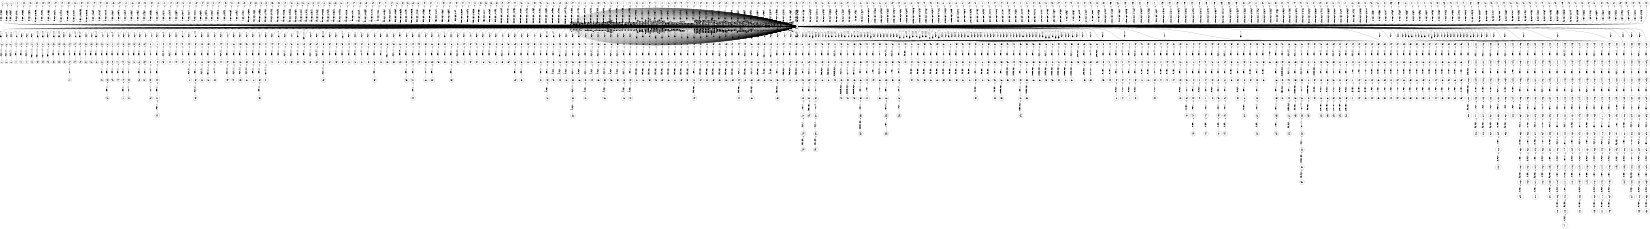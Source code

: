 digraph FST {
rankdir = LR;
size = "8.5,11";
label = "";
center = 1;
orientation = Landscape;
ranksep = "0.4";
nodesep = "0.25";
0 [label = "0", shape = circle, style = bold, fontsize = 14]
	0 -> 0 [label = "if:そして/-0.12483", fontsize = 14];
	0 -> 0 [label = "if:また/-0.06005", fontsize = 14];
	0 -> 0 [label = "if:この/0.036606", fontsize = 14];
	0 -> 1 [label = "if:<eps>/-0.13365", fontsize = 14];
	0 -> 0 [label = "if:と/0.24917", fontsize = 14];
	0 -> 0 [label = "if:これ/0.080123", fontsize = 14];
	0 -> 0 [label = "if:場合/-0.46581", fontsize = 14];
	0 -> 0 [label = "if:判別/-0.1113", fontsize = 14];
	0 -> 0 [label = "if:とき/-0.21918", fontsize = 14];
	0 -> 0 [label = "if:じ/0.065136", fontsize = 14];
	0 -> 0 [label = "if:ば/-0.44768", fontsize = 14];
	0 -> 0 [label = "if:if/-0.28065", fontsize = 14];
	0 -> 0 [label = "if:なら/-0.22401", fontsize = 14];
	0 -> 4 [label = "if:<eps>/-0.36821", fontsize = 14];
	0 -> 0 [label = "if:さて/-0.023349", fontsize = 14];
	0 -> 7 [label = "if:<eps>/-0.35644", fontsize = 14];
	0 -> 0 [label = "if:仮/-0.18269", fontsize = 14];
	0 -> 0 [label = "if:ｉｆ/-0.30721", fontsize = 14];
	0 -> 371 [label = "if:<eps>/-0.2081", fontsize = 14];
	0 -> 366 [label = "if:<eps>/-0.25083", fontsize = 14];
	0 -> 362 [label = "if:<eps>/0.15593", fontsize = 14];
	0 -> 358 [label = "if:<eps>/-0.081052", fontsize = 14];
	0 -> 353 [label = "if:<eps>/-0.22008", fontsize = 14];
	0 -> 349 [label = "if:<eps>/-0.18333", fontsize = 14];
	0 -> 345 [label = "if:<eps>/-0.2648", fontsize = 14];
	0 -> 340 [label = "if:<eps>/-0.049772", fontsize = 14];
	0 -> 336 [label = "if:<eps>/-0.18397", fontsize = 14];
	0 -> 330 [label = "if:<eps>/-0.012071", fontsize = 14];
	0 -> 326 [label = "if:<eps>/-0.00084055", fontsize = 14];
	0 -> 322 [label = "if:<eps>/-0.022123", fontsize = 14];
	0 -> 318 [label = "if:<eps>/-0.36269", fontsize = 14];
	0 -> 313 [label = "if:<eps>/-0.21169", fontsize = 14];
	0 -> 0 [label = "a:半/-0.29268", fontsize = 14];
	0 -> 455 [label = "a:<eps>/0.10709", fontsize = 14];
	0 -> 450 [label = "a:<eps>/-0.31684", fontsize = 14];
	0 -> 446 [label = "a:<eps>/-0.29048", fontsize = 14];
	0 -> 441 [label = "a:<eps>/-0.34079", fontsize = 14];
	0 -> 437 [label = "a:<eps>/-0.31384", fontsize = 14];
	0 -> 433 [label = "a:<eps>/-0.04564", fontsize = 14];
	0 -> 429 [label = "a:<eps>/-0.45861", fontsize = 14];
	0 -> 425 [label = "a:<eps>/-0.2355", fontsize = 14];
	0 -> 421 [label = "a:<eps>/-0.22917", fontsize = 14];
	0 -> 417 [label = "a:<eps>/-0.37721", fontsize = 14];
	0 -> 412 [label = "a:<eps>/-0.42149", fontsize = 14];
	0 -> 408 [label = "a:<eps>/-0.38391", fontsize = 14];
	0 -> 404 [label = "a:<eps>/-0.31174", fontsize = 14];
	0 -> 400 [label = "a:<eps>/-0.2814", fontsize = 14];
	0 -> 396 [label = "a:<eps>/-0.2272", fontsize = 14];
	0 -> 0 [label = "a:ａ/-0.36908", fontsize = 14];
	0 -> 0 [label = "a:１/-0.33059", fontsize = 14];
	0 -> 0 [label = "a:る/-0.33829", fontsize = 14];
	0 -> 0 [label = "a:する/-0.4215", fontsize = 14];
	0 -> 0 [label = "a:さらに/-0.27717", fontsize = 14];
	0 -> 16 [label = "a:<eps>/-0.33191", fontsize = 14];
	0 -> 0 [label = "a:また/-0.28764", fontsize = 14];
	0 -> 13 [label = "a:<eps>/-0.39478", fontsize = 14];
	0 -> 0 [label = "a:は/-0.45571", fontsize = 14];
	0 -> 0 [label = "a:その/-0.33499", fontsize = 14];
	0 -> 0 [label = "a:た/-0.4067", fontsize = 14];
	0 -> 10 [label = "a:<eps>/-0.31884", fontsize = 14];
	0 -> 0 [label = "a:、/-0.53146", fontsize = 14];
	0 -> 0 [label = "a:a/-0.27632", fontsize = 14];
	0 -> 376 [label = "a:<eps>/-0.57516", fontsize = 14];
	0 -> 380 [label = "a:<eps>/-0.29195", fontsize = 14];
	0 -> 384 [label = "a:<eps>/0.027259", fontsize = 14];
	0 -> 388 [label = "a:<eps>/-0.24984", fontsize = 14];
	0 -> 392 [label = "a:<eps>/-0.40027", fontsize = 14];
	0 -> 0 [label = "disk:皿/-0.064914", fontsize = 14];
	0 -> 0 [label = "disk:体/0.17438", fontsize = 14];
	0 -> 0 [label = "disk:円板/-0.30329", fontsize = 14];
	0 -> 0 [label = "disk:ドライバ/0.15718", fontsize = 14];
	0 -> 0 [label = "disk:ヘッド/0.24142", fontsize = 14];
	0 -> 0 [label = "disk:板/-0.0020185", fontsize = 14];
	0 -> 0 [label = "disk:磁気/0.02982", fontsize = 14];
	0 -> 28 [label = "disk:<eps>/-0.32222", fontsize = 14];
	0 -> 0 [label = "disk:disc/-0.16941", fontsize = 14];
	0 -> 0 [label = "disk:円盤/-0.32199", fontsize = 14];
	0 -> 25 [label = "disk:<eps>/-0.3651", fontsize = 14];
	0 -> 22 [label = "disk:<eps>/-0.36956", fontsize = 14];
	0 -> 19 [label = "disk:<eps>/-0.44232", fontsize = 14];
	0 -> 0 [label = "disk:ディスク/-0.71981", fontsize = 14];
	0 -> 0 [label = "disk:盤/-0.18501", fontsize = 14];
	0 -> 459 [label = "disk:<eps>/-0.074575", fontsize = 14];
	0 -> 463 [label = "disk:<eps>/0.056405", fontsize = 14];
	0 -> 840 [label = "has:<eps>/0.73263", fontsize = 14];
	0 -> 484 [label = "has:<eps>/0.090455", fontsize = 14];
	0 -> 0 [label = "has:は/-0.37838", fontsize = 14];
	0 -> 0 [label = "has:っ/0.064789", fontsize = 14];
	0 -> 0 [label = "has:し/-0.083248", fontsize = 14];
	0 -> 31 [label = "has:<eps>/0.019397", fontsize = 14];
	0 -> 0 [label = "has:が/-0.35625", fontsize = 14];
	0 -> 34 [label = "has:<eps>/-0.12524", fontsize = 14];
	0 -> 0 [label = "has:を/-0.20024", fontsize = 14];
	0 -> 37 [label = "has:<eps>/-0.40405", fontsize = 14];
	0 -> 40 [label = "has:<eps>/-0.39742", fontsize = 14];
	0 -> 44 [label = "has:<eps>/-0.20852", fontsize = 14];
	0 -> 47 [label = "has:<eps>/-0.068165", fontsize = 14];
	0 -> 50 [label = "has:<eps>/-0.19893", fontsize = 14];
	0 -> 53 [label = "has:<eps>/-0.35648", fontsize = 14];
	0 -> 467 [label = "has:<eps>/0.079428", fontsize = 14];
	0 -> 472 [label = "has:<eps>/0.20182", fontsize = 14];
	0 -> 476 [label = "has:<eps>/0.1917", fontsize = 14];
	0 -> 480 [label = "has:<eps>/0.50079", fontsize = 14];
	0 -> 492 [label = "has:<eps>/-0.023594", fontsize = 14];
	0 -> 498 [label = "has:<eps>/-0.11703", fontsize = 14];
	0 -> 506 [label = "has:<eps>/0.2126", fontsize = 14];
	0 -> 510 [label = "has:<eps>/0.016964", fontsize = 14];
	0 -> 76 [label = "been:<eps>/-0.2204", fontsize = 14];
	0 -> 81 [label = "been:<eps>/-0.28329", fontsize = 14];
	0 -> 86 [label = "been:<eps>/-0.036931", fontsize = 14];
	0 -> 89 [label = "been:<eps>/-0.21997", fontsize = 14];
	0 -> 93 [label = "been:<eps>/-0.083755", fontsize = 14];
	0 -> 97 [label = "been:<eps>/-0.21281", fontsize = 14];
	0 -> 102 [label = "been:<eps>/-0.25662", fontsize = 14];
	0 -> 108 [label = "been:<eps>/-0.10681", fontsize = 14];
	0 -> 0 [label = "been:成立/-0.040021", fontsize = 14];
	0 -> 0 [label = "been:完了/-0.15955", fontsize = 14];
	0 -> 111 [label = "been:<eps>/-0.1819", fontsize = 14];
	0 -> 533 [label = "been:<eps>/0.23664", fontsize = 14];
	0 -> 528 [label = "been:<eps>/0.35994", fontsize = 14];
	0 -> 523 [label = "been:<eps>/0.079", fontsize = 14];
	0 -> 518 [label = "been:<eps>/-0.058201", fontsize = 14];
	0 -> 514 [label = "been:<eps>/0.15446", fontsize = 14];
	0 -> 72 [label = "been:<eps>/-0.085228", fontsize = 14];
	0 -> 68 [label = "been:<eps>/-0.15681", fontsize = 14];
	0 -> 0 [label = "been:れ/-0.00070796", fontsize = 14];
	0 -> 63 [label = "been:<eps>/-0.2177", fontsize = 14];
	0 -> 0 [label = "been:未/-0.038437", fontsize = 14];
	0 -> 59 [label = "been:<eps>/-0.24289", fontsize = 14];
	0 -> 0 [label = "been:後/0.011042", fontsize = 14];
	0 -> 56 [label = "been:<eps>/-0.11395", fontsize = 14];
	0 -> 0 [label = "been:た/-0.14335", fontsize = 14];
	0 -> 0 [label = "been:知/-0.16504", fontsize = 14];
	0 -> 0 [label = "inserted:し/0.23776", fontsize = 14];
	0 -> 0 [label = "inserted:れ/0.013925", fontsize = 14];
	0 -> 0 [label = "inserted:む/0.087625", fontsize = 14];
	0 -> 540 [label = "inserted:<eps>/-0.21879", fontsize = 14];
	0 -> 545 [label = "inserted:<eps>/-0.17167", fontsize = 14];
	0 -> 549 [label = "inserted:<eps>/-0.27953", fontsize = 14];
	0 -> 554 [label = "inserted:<eps>/-0.28187", fontsize = 14];
	0 -> 561 [label = "inserted:<eps>/-0.14188", fontsize = 14];
	0 -> 565 [label = "inserted:<eps>/-0.19859", fontsize = 14];
	0 -> 169 [label = "inserted:<eps>/-0.10571", fontsize = 14];
	0 -> 0 [label = "inserted:インサート/-0.14385", fontsize = 14];
	0 -> 164 [label = "inserted:<eps>/-0.33892", fontsize = 14];
	0 -> 160 [label = "inserted:<eps>/-0.29508", fontsize = 14];
	0 -> 0 [label = "inserted:進入/-0.1227", fontsize = 14];
	0 -> 156 [label = "inserted:<eps>/-0.40002", fontsize = 14];
	0 -> 0 [label = "inserted:挿通/-0.26473", fontsize = 14];
	0 -> 152 [label = "inserted:<eps>/-0.044795", fontsize = 14];
	0 -> 148 [label = "inserted:<eps>/-0.15816", fontsize = 14];
	0 -> 0 [label = "inserted:固定/0.15708", fontsize = 14];
	0 -> 0 [label = "inserted:入れ/-0.14174", fontsize = 14];
	0 -> 144 [label = "inserted:<eps>/-0.11156", fontsize = 14];
	0 -> 141 [label = "inserted:<eps>/-0.21742", fontsize = 14];
	0 -> 0 [label = "inserted:差込/-0.20553", fontsize = 14];
	0 -> 137 [label = "inserted:<eps>/-0.31973", fontsize = 14];
	0 -> 0 [label = "inserted:挿/-0.28018", fontsize = 14];
	0 -> 133 [label = "inserted:<eps>/-0.43643", fontsize = 14];
	0 -> 0 [label = "inserted:配設/0.19954", fontsize = 14];
	0 -> 0 [label = "inserted:嵌合/-0.0034787", fontsize = 14];
	0 -> 129 [label = "inserted:<eps>/-0.62975", fontsize = 14];
	0 -> 124 [label = "inserted:<eps>/-0.39946", fontsize = 14];
	0 -> 120 [label = "inserted:<eps>/-0.37508", fontsize = 14];
	0 -> 0 [label = "inserted:挿入/-0.56348", fontsize = 14];
	0 -> 0 [label = "inserted:収容/0.036489", fontsize = 14];
	0 -> 0 [label = "inserted:設け/0.11668", fontsize = 14];
	0 -> 117 [label = "inserted:<eps>/0.074559", fontsize = 14];
	0 -> 114 [label = "inserted:<eps>/-0.02965", fontsize = 14];
	0 -> 582 [label = ",:<eps>/-0.26186", fontsize = 14];
	0 -> 594 [label = ",:<eps>/-0.23717", fontsize = 14];
	0 -> 578 [label = ",:<eps>/-0.36202", fontsize = 14];
	0 -> 574 [label = ",:<eps>/-0.26514", fontsize = 14];
	0 -> 571 [label = ",:<eps>/-0.52489", fontsize = 14];
	0 -> 0 [label = ",:、/-0.60301", fontsize = 14];
	0 -> 0 [label = ",:で/-0.41565", fontsize = 14];
	0 -> 0 [label = ",:と/-0.27357", fontsize = 14];
	0 -> 0 [label = ",:に/-0.42948", fontsize = 14];
	0 -> 0 [label = ",:が/0.10803", fontsize = 14];
	0 -> 0 [label = ",:，/-0.41118", fontsize = 14];
	0 -> 627 [label = ",:<eps>/-0.32181", fontsize = 14];
	0 -> 623 [label = ",:<eps>/-0.41094", fontsize = 14];
	0 -> 619 [label = ",:<eps>/-0.27005", fontsize = 14];
	0 -> 614 [label = ",:<eps>/-0.39009", fontsize = 14];
	0 -> 610 [label = ",:<eps>/-0.32557", fontsize = 14];
	0 -> 606 [label = ",:<eps>/-0.2521", fontsize = 14];
	0 -> 999 [label = ",:<eps>/0.8942", fontsize = 14];
	0 -> 602 [label = ",:<eps>/-0.37099", fontsize = 14];
	0 -> 598 [label = ",:<eps>/-0.25984", fontsize = 14];
	0 -> 590 [label = ",:<eps>/-0.24711", fontsize = 14];
	0 -> 586 [label = ",:<eps>/-0.24523", fontsize = 14];
	0 -> 845 [label = ",:<eps>/-0.34634", fontsize = 14];
	0 -> 874 [label = ",:<eps>/-0.32359", fontsize = 14];
	0 -> 868 [label = ",:<eps>/-0.37952", fontsize = 14];
	0 -> 858 [label = ",:<eps>/-0.22307", fontsize = 14];
	0 -> 852 [label = ",:<eps>/-0.30624", fontsize = 14];
	0 -> 0 [label = "the:この/-0.36216", fontsize = 14];
	0 -> 0 [label = "the:前記/-0.39973", fontsize = 14];
	0 -> 0 [label = "the:する/-0.24789", fontsize = 14];
	0 -> 0 [label = "the:ア/-0.21137", fontsize = 14];
	0 -> 0 [label = "the:本/-0.2343", fontsize = 14];
	0 -> 0 [label = "the:各/-0.23004", fontsize = 14];
	0 -> 0 [label = "the:尚/-0.22102", fontsize = 14];
	0 -> 182 [label = "the:<eps>/-0.38489", fontsize = 14];
	0 -> 179 [label = "the:<eps>/-0.43285", fontsize = 14];
	0 -> 176 [label = "the:<eps>/-0.31222", fontsize = 14];
	0 -> 173 [label = "the:<eps>/-0.3569", fontsize = 14];
	0 -> 0 [label = "the:は/-0.3999", fontsize = 14];
	0 -> 0 [label = "the:の/-0.46103", fontsize = 14];
	0 -> 0 [label = "the:その/-0.31193", fontsize = 14];
	0 -> 0 [label = "the:（/-0.22286", fontsize = 14];
	0 -> 0 [label = "the:た/-0.31363", fontsize = 14];
	0 -> 0 [label = "the:、/-0.56087", fontsize = 14];
	0 -> 680 [label = "the:<eps>/0.34066", fontsize = 14];
	0 -> 676 [label = "the:<eps>/-0.42551", fontsize = 14];
	0 -> 672 [label = "the:<eps>/0.17356", fontsize = 14];
	0 -> 668 [label = "the:<eps>/0.067959", fontsize = 14];
	0 -> 664 [label = "the:<eps>/0.091112", fontsize = 14];
	0 -> 660 [label = "the:<eps>/-0.42459", fontsize = 14];
	0 -> 656 [label = "the:<eps>/0.030386", fontsize = 14];
	0 -> 651 [label = "the:<eps>/-0.044822", fontsize = 14];
	0 -> 645 [label = "the:<eps>/-0.42339", fontsize = 14];
	0 -> 641 [label = "the:<eps>/-0.068998", fontsize = 14];
	0 -> 637 [label = "the:<eps>/-0.4988", fontsize = 14];
	0 -> 632 [label = "the:<eps>/-0.45679", fontsize = 14];
	0 -> 684 [label = "routine:<eps>/0.80012", fontsize = 14];
	0 -> 687 [label = "routine:<eps>/0.046266", fontsize = 14];
	0 -> 691 [label = "routine:<eps>/-0.090572", fontsize = 14];
	0 -> 695 [label = "routine:<eps>/0.23351", fontsize = 14];
	0 -> 903 [label = "routine:<eps>/0.090872", fontsize = 14];
	0 -> 897 [label = "routine:<eps>/0.3106", fontsize = 14];
	0 -> 891 [label = "routine:<eps>/0.30994", fontsize = 14];
	0 -> 885 [label = "routine:<eps>/0.0086166", fontsize = 14];
	0 -> 0 [label = "routine:経路/0.19257", fontsize = 14];
	0 -> 879 [label = "routine:<eps>/0.18459", fontsize = 14];
	0 -> 0 [label = "routine:本/0.16103", fontsize = 14];
	0 -> 185 [label = "routine:<eps>/-0.041387", fontsize = 14];
	0 -> 188 [label = "routine:<eps>/0.064214", fontsize = 14];
	0 -> 0 [label = "routine:通常/0.19342", fontsize = 14];
	0 -> 191 [label = "routine:<eps>/0.17826", fontsize = 14];
	0 -> 0 [label = "routine:ステップ/0.17932", fontsize = 14];
	0 -> 0 [label = "routine:処理/-0.22201", fontsize = 14];
	0 -> 194 [label = "routine:<eps>/-0.07852", fontsize = 14];
	0 -> 0 [label = "routine:行/0.28444", fontsize = 14];
	0 -> 0 [label = "routine:機関/0.1686", fontsize = 14];
	0 -> 0 [label = "routine:前述/0.24001", fontsize = 14];
	0 -> 0 [label = "routine:示/0.38274", fontsize = 14];
	0 -> 0 [label = "routine:ルーチン/-0.70719", fontsize = 14];
	0 -> 0 [label = "routine:手順/-0.1025", fontsize = 14];
	0 -> 197 [label = "routine:<eps>/-0.2059", fontsize = 14];
	0 -> 0 [label = "routine:ル−/-0.30141", fontsize = 14];
	0 -> 0 [label = "routine:フロー/-0.029181", fontsize = 14];
	0 -> 0 [label = "goes:は/0.31527", fontsize = 14];
	0 -> 201 [label = "goes:<eps>/0.039773", fontsize = 14];
	0 -> 0 [label = "goes:な/-0.027662", fontsize = 14];
	0 -> 698 [label = "goes:<eps>/0.03613", fontsize = 14];
	0 -> 0 [label = "goes:が/-0.013779", fontsize = 14];
	0 -> 204 [label = "goes:<eps>/-0.023908", fontsize = 14];
	0 -> 207 [label = "goes:<eps>/-0.17485", fontsize = 14];
	0 -> 210 [label = "goes:<eps>/-0.34842", fontsize = 14];
	0 -> 213 [label = "goes:<eps>/-0.24778", fontsize = 14];
	0 -> 0 [label = "goes:移行/-0.24524", fontsize = 14];
	0 -> 216 [label = "goes:<eps>/0.12703", fontsize = 14];
	0 -> 0 [label = "goes:レベル/-0.014906", fontsize = 14];
	0 -> 0 [label = "goes:達/0.24221", fontsize = 14];
	0 -> 702 [label = "goes:<eps>/-0.11007", fontsize = 14];
	0 -> 706 [label = "goes:<eps>/-0.14225", fontsize = 14];
	0 -> 711 [label = "goes:<eps>/-0.26512", fontsize = 14];
	0 -> 721 [label = "goes:<eps>/-0.24449", fontsize = 14];
	0 -> 726 [label = "goes:<eps>/-0.18287", fontsize = 14];
	0 -> 730 [label = "goes:<eps>/0.021118", fontsize = 14];
	0 -> 734 [label = "goes:<eps>/-0.1881", fontsize = 14];
	0 -> 739 [label = "goes:<eps>/-0.11803", fontsize = 14];
	0 -> 743 [label = "goes:<eps>/0.08594", fontsize = 14];
	0 -> 716 [label = "goes:<eps>/-0.13612", fontsize = 14];
	0 -> 0 [label = "to:に/-0.55959", fontsize = 14];
	0 -> 0 [label = "to:する/-0.23953", fontsize = 14];
	0 -> 0 [label = "to:し/-0.30047", fontsize = 14];
	0 -> 0 [label = "to:と/-0.16568", fontsize = 14];
	0 -> 219 [label = "to:<eps>/-0.29564", fontsize = 14];
	0 -> 0 [label = "to:が/-0.10491", fontsize = 14];
	0 -> 0 [label = "to:を/-0.39775", fontsize = 14];
	0 -> 0 [label = "to:へ/-0.43565", fontsize = 14];
	0 -> 0 [label = "to:れ/-0.16001", fontsize = 14];
	0 -> 0 [label = "to:項/-0.12919", fontsize = 14];
	0 -> 0 [label = "to:対/-0.19348", fontsize = 14];
	0 -> 222 [label = "to:<eps>/-0.31832", fontsize = 14];
	0 -> 0 [label = "to:乃至/-0.34452", fontsize = 14];
	0 -> 0 [label = "to:〜/-0.48595", fontsize = 14];
	0 -> 226 [label = "m7:<eps>/-0.1749", fontsize = 14];
	0 -> 229 [label = "m7:<eps>/-0.10347", fontsize = 14];
	0 -> 0 [label = "m7:７/0.17954", fontsize = 14];
	0 -> 232 [label = "m7:<eps>/-0.2002", fontsize = 14];
	0 -> 0 [label = "m7:m/0.032617", fontsize = 14];
	0 -> 235 [label = "m7:<eps>/0.09523", fontsize = 14];
	0 -> 0 [label = "m7:ｍ/0.025225", fontsize = 14];
	0 -> 1236 [label = "shown:<eps>/-0.24247", fontsize = 14];
	0 -> 1224 [label = "shown:<eps>/0.13692", fontsize = 14];
	0 -> 1213 [label = "shown:<eps>/0.3032", fontsize = 14];
	0 -> 1203 [label = "shown:<eps>/0.29193", fontsize = 14];
	0 -> 1194 [label = "shown:<eps>/-0.17869", fontsize = 14];
	0 -> 1182 [label = "shown:<eps>/-0.30809", fontsize = 14];
	0 -> 1170 [label = "shown:<eps>/-0.24665", fontsize = 14];
	0 -> 1158 [label = "shown:<eps>/-0.3104", fontsize = 14];
	0 -> 1148 [label = "shown:<eps>/-0.48728", fontsize = 14];
	0 -> 1136 [label = "shown:<eps>/-0.30711", fontsize = 14];
	0 -> 1126 [label = "shown:<eps>/-0.26646", fontsize = 14];
	0 -> 1113 [label = "shown:<eps>/-0.26068", fontsize = 14];
	0 -> 1101 [label = "shown:<eps>/-0.24948", fontsize = 14];
	0 -> 1090 [label = "shown:<eps>/-0.30118", fontsize = 14];
	0 -> 1080 [label = "shown:<eps>/-0.22493", fontsize = 14];
	0 -> 1069 [label = "shown:<eps>/-0.25374", fontsize = 14];
	0 -> 1059 [label = "shown:<eps>/0.071787", fontsize = 14];
	0 -> 1048 [label = "shown:<eps>/-0.16318", fontsize = 14];
	0 -> 0 [label = "shown:よう/-0.23595", fontsize = 14];
	0 -> 238 [label = "shown:<eps>/-0.43349", fontsize = 14];
	0 -> 242 [label = "shown:<eps>/-0.46625", fontsize = 14];
	0 -> 0 [label = "shown:もの/0.02578", fontsize = 14];
	0 -> 0 [label = "shown:）/0.037733", fontsize = 14];
	0 -> 0 [label = "shown:示/-0.30397", fontsize = 14];
	0 -> 247 [label = "shown:<eps>/-0.34084", fontsize = 14];
	0 -> 250 [label = "shown:<eps>/-0.47962", fontsize = 14];
	0 -> 254 [label = "shown:<eps>/-0.36707", fontsize = 14];
	0 -> 258 [label = "shown:<eps>/-0.34584", fontsize = 14];
	0 -> 826 [label = "shown:<eps>/-0.4336", fontsize = 14];
	0 -> 819 [label = "shown:<eps>/-0.29513", fontsize = 14];
	0 -> 815 [label = "shown:<eps>/-0.14503", fontsize = 14];
	0 -> 809 [label = "shown:<eps>/-0.15946", fontsize = 14];
	0 -> 804 [label = "shown:<eps>/-0.16766", fontsize = 14];
	0 -> 800 [label = "shown:<eps>/-0.087037", fontsize = 14];
	0 -> 793 [label = "shown:<eps>/-0.38882", fontsize = 14];
	0 -> 786 [label = "shown:<eps>/-0.44773", fontsize = 14];
	0 -> 781 [label = "shown:<eps>/-0.56569", fontsize = 14];
	0 -> 774 [label = "shown:<eps>/-0.31821", fontsize = 14];
	0 -> 747 [label = "shown:<eps>/0.16947", fontsize = 14];
	0 -> 751 [label = "shown:<eps>/-0.30334", fontsize = 14];
	0 -> 756 [label = "shown:<eps>/-0.4413", fontsize = 14];
	0 -> 762 [label = "shown:<eps>/-0.30285", fontsize = 14];
	0 -> 769 [label = "shown:<eps>/-0.37172", fontsize = 14];
	0 -> 0 [label = "in:また/-0.18899", fontsize = 14];
	0 -> 0 [label = "in:で/-0.39898", fontsize = 14];
	0 -> 0 [label = "in:し/-0.10563", fontsize = 14];
	0 -> 0 [label = "in:に/-0.47864", fontsize = 14];
	0 -> 0 [label = "in:の/0.065169", fontsize = 14];
	0 -> 264 [label = "in:<eps>/-0.55957", fontsize = 14];
	0 -> 0 [label = "in:い/-0.20005", fontsize = 14];
	0 -> 0 [label = "in:を/0.10485", fontsize = 14];
	0 -> 268 [label = "in:<eps>/-0.25588", fontsize = 14];
	0 -> 0 [label = "in:中/-0.38081", fontsize = 14];
	0 -> 1035 [label = "in:<eps>/-0.21104", fontsize = 14];
	0 -> 1026 [label = "in:<eps>/-0.44629", fontsize = 14];
	0 -> 261 [label = "in:<eps>/-0.48289", fontsize = 14];
	0 -> 0 [label = "in:そして/-0.12282", fontsize = 14];
	0 -> 271 [label = "in:<eps>/-0.38334", fontsize = 14];
	0 -> 0 [label = "in:内/-0.34724", fontsize = 14];
	0 -> 274 [label = "in:<eps>/-0.3391", fontsize = 14];
	0 -> 277 [label = "in:<eps>/-0.39326", fontsize = 14];
	0 -> 280 [label = "in:<eps>/-0.36047", fontsize = 14];
	0 -> 0 [label = "in:さ/-0.21148", fontsize = 14];
	0 -> 0 [label = "in:方向/-0.11699", fontsize = 14];
	0 -> 283 [label = "in:<eps>/-0.24155", fontsize = 14];
	0 -> 1019 [label = "in:<eps>/-0.20665", fontsize = 14];
	0 -> 909 [label = "in:<eps>/0.10735", fontsize = 14];
	0 -> 914 [label = "in:<eps>/-0.15816", fontsize = 14];
	0 -> 919 [label = "in:<eps>/-0.19078", fontsize = 14];
	0 -> 1012 [label = "in:<eps>/-0.22773", fontsize = 14];
	0 -> 1005 [label = "in:<eps>/0.095715", fontsize = 14];
	0 -> 934 [label = "fig:<eps>/-0.62314", fontsize = 14];
	0 -> 939 [label = "fig:<eps>/0.20481", fontsize = 14];
	0 -> 944 [label = "fig:<eps>/0.2727", fontsize = 14];
	0 -> 949 [label = "fig:<eps>/0.221", fontsize = 14];
	0 -> 954 [label = "fig:<eps>/0.26539", fontsize = 14];
	0 -> 959 [label = "fig:<eps>/0.2727", fontsize = 14];
	0 -> 964 [label = "fig:<eps>/0.28923", fontsize = 14];
	0 -> 969 [label = "fig:<eps>/0.1932", fontsize = 14];
	0 -> 974 [label = "fig:<eps>/0.14133", fontsize = 14];
	0 -> 979 [label = "fig:<eps>/0.20512", fontsize = 14];
	0 -> 984 [label = "fig:<eps>/0.27669", fontsize = 14];
	0 -> 989 [label = "fig:<eps>/0.27895", fontsize = 14];
	0 -> 1042 [label = "fig:<eps>/0.56388", fontsize = 14];
	0 -> 0 [label = "fig:図/-0.37864", fontsize = 14];
	0 -> 929 [label = "fig:<eps>/0.052352", fontsize = 14];
	0 -> 924 [label = "fig:<eps>/-0.27041", fontsize = 14];
	0 -> 0 [label = "fig:（/-0.067097", fontsize = 14];
	0 -> 830 [label = "fig:<eps>/-0.62698", fontsize = 14];
	0 -> 306 [label = ".:<eps>/-0.38263", fontsize = 14];
	0 -> 994 [label = ".:<eps>/0.11236", fontsize = 14];
	0 -> 286 [label = ".:<eps>/-0.37591", fontsize = 14];
	0 -> 289 [label = ".:<eps>/-0.56222", fontsize = 14];
	0 -> 0 [label = ".:。/-0.62093", fontsize = 14];
	0 -> 292 [label = ".:<eps>/-0.5232", fontsize = 14];
	0 -> 295 [label = ".:<eps>/-0.67686", fontsize = 14];
	0 -> 299 [label = ".:<eps>/-0.40936", fontsize = 14];
	0 -> 0 [label = ".:る/-0.36042", fontsize = 14];
	0 -> 303 [label = ".:<eps>/-0.70148", fontsize = 14];
	0 -> 309 [label = ".:<eps>/-0.60702", fontsize = 14];
	0 -> 833 [label = "10:<eps>/-0.48425", fontsize = 14];
	0 -> 0 [label = "10:10/-0.27655", fontsize = 14];
	0 -> 0 [label = "10:９/0.04621", fontsize = 14];
	0 -> 0 [label = "10:１０/-0.71245", fontsize = 14];
	0 -> 0 [label = "10:３/0.19367", fontsize = 14];
	0 -> 0 [label = "10:２/0.18983", fontsize = 14];
	0 -> 0 [label = "10:１/0.18635", fontsize = 14];
	0 -> 0 [label = "10:ｉｏ/7.7048e-05", fontsize = 14];
	0 -> 0 [label = "10:８/0.11016", fontsize = 14];
1 [label = "1", shape = circle, style = solid, fontsize = 14]
2 [label = "2", shape = circle, style = solid, fontsize = 14]
	2 -> 3 [label = "<eps>:この", fontsize = 14];
3 [label = "3", shape = circle, style = solid, fontsize = 14]
	3 -> 0 [label = "<eps>:とき", fontsize = 14];
4 [label = "4", shape = circle, style = solid, fontsize = 14]
5 [label = "5", shape = circle, style = solid, fontsize = 14]
	5 -> 6 [label = "<eps>:すれ", fontsize = 14];
6 [label = "6", shape = circle, style = solid, fontsize = 14]
	6 -> 0 [label = "<eps>:ば", fontsize = 14];
7 [label = "7", shape = circle, style = solid, fontsize = 14]
8 [label = "8", shape = circle, style = solid, fontsize = 14]
	8 -> 9 [label = "<eps>:けれ", fontsize = 14];
9 [label = "9", shape = circle, style = solid, fontsize = 14]
	9 -> 0 [label = "<eps>:ば", fontsize = 14];
10 [label = "10", shape = circle, style = solid, fontsize = 14]
11 [label = "11", shape = circle, style = solid, fontsize = 14]
	11 -> 12 [label = "<eps>:、", fontsize = 14];
12 [label = "12", shape = circle, style = solid, fontsize = 14]
	12 -> 0 [label = "<eps>:これ", fontsize = 14];
13 [label = "13", shape = circle, style = solid, fontsize = 14]
14 [label = "14", shape = circle, style = solid, fontsize = 14]
	14 -> 15 [label = "<eps>:は", fontsize = 14];
15 [label = "15", shape = circle, style = solid, fontsize = 14]
	15 -> 0 [label = "<eps>:、", fontsize = 14];
16 [label = "16", shape = circle, style = solid, fontsize = 14]
17 [label = "17", shape = circle, style = solid, fontsize = 14]
	17 -> 18 [label = "<eps>:また", fontsize = 14];
18 [label = "18", shape = circle, style = solid, fontsize = 14]
	18 -> 0 [label = "<eps>:、", fontsize = 14];
19 [label = "19", shape = circle, style = solid, fontsize = 14]
20 [label = "20", shape = circle, style = solid, fontsize = 14]
	20 -> 21 [label = "<eps>:ディスク", fontsize = 14];
21 [label = "21", shape = circle, style = solid, fontsize = 14]
	21 -> 0 [label = "<eps>:・", fontsize = 14];
22 [label = "22", shape = circle, style = solid, fontsize = 14]
23 [label = "23", shape = circle, style = solid, fontsize = 14]
	23 -> 24 [label = "<eps>:ディスク", fontsize = 14];
24 [label = "24", shape = circle, style = solid, fontsize = 14]
	24 -> 0 [label = "<eps>:装置", fontsize = 14];
25 [label = "25", shape = circle, style = solid, fontsize = 14]
26 [label = "26", shape = circle, style = solid, fontsize = 14]
	26 -> 27 [label = "<eps>:ディスク", fontsize = 14];
27 [label = "27", shape = circle, style = solid, fontsize = 14]
	27 -> 0 [label = "<eps>:記憶", fontsize = 14];
28 [label = "28", shape = circle, style = solid, fontsize = 14]
29 [label = "29", shape = circle, style = solid, fontsize = 14]
	29 -> 30 [label = "<eps>:デイス", fontsize = 14];
30 [label = "30", shape = circle, style = solid, fontsize = 14]
	30 -> 0 [label = "<eps>:ク", fontsize = 14];
31 [label = "31", shape = circle, style = solid, fontsize = 14]
32 [label = "32", shape = circle, style = solid, fontsize = 14]
	32 -> 33 [label = "<eps>:も", fontsize = 14];
33 [label = "33", shape = circle, style = solid, fontsize = 14]
	33 -> 0 [label = "<eps>:形成", fontsize = 14];
34 [label = "34", shape = circle, style = solid, fontsize = 14]
35 [label = "35", shape = circle, style = solid, fontsize = 14]
	35 -> 36 [label = "<eps>:が", fontsize = 14];
36 [label = "36", shape = circle, style = solid, fontsize = 14]
	36 -> 0 [label = "<eps>:形成", fontsize = 14];
37 [label = "37", shape = circle, style = solid, fontsize = 14]
38 [label = "38", shape = circle, style = solid, fontsize = 14]
	38 -> 39 [label = "<eps>:を", fontsize = 14];
39 [label = "39", shape = circle, style = solid, fontsize = 14]
	39 -> 0 [label = "<eps>:有", fontsize = 14];
40 [label = "40", shape = circle, style = solid, fontsize = 14]
41 [label = "41", shape = circle, style = solid, fontsize = 14]
	41 -> 42 [label = "<eps>:を", fontsize = 14];
42 [label = "42", shape = circle, style = solid, fontsize = 14]
	42 -> 43 [label = "<eps>:有", fontsize = 14];
43 [label = "43", shape = circle, style = solid, fontsize = 14]
	43 -> 0 [label = "<eps>:し", fontsize = 14];
44 [label = "44", shape = circle, style = solid, fontsize = 14]
45 [label = "45", shape = circle, style = solid, fontsize = 14]
	45 -> 46 [label = "<eps>:を", fontsize = 14];
46 [label = "46", shape = circle, style = solid, fontsize = 14]
	46 -> 0 [label = "<eps>:備え", fontsize = 14];
47 [label = "47", shape = circle, style = solid, fontsize = 14]
48 [label = "48", shape = circle, style = solid, fontsize = 14]
	48 -> 49 [label = "<eps>:を", fontsize = 14];
49 [label = "49", shape = circle, style = solid, fontsize = 14]
	49 -> 0 [label = "<eps>:設け", fontsize = 14];
50 [label = "50", shape = circle, style = solid, fontsize = 14]
51 [label = "51", shape = circle, style = solid, fontsize = 14]
	51 -> 52 [label = "<eps>:持", fontsize = 14];
52 [label = "52", shape = circle, style = solid, fontsize = 14]
	52 -> 0 [label = "<eps>:っ", fontsize = 14];
53 [label = "53", shape = circle, style = solid, fontsize = 14]
54 [label = "54", shape = circle, style = solid, fontsize = 14]
	54 -> 55 [label = "<eps>:有", fontsize = 14];
55 [label = "55", shape = circle, style = solid, fontsize = 14]
	55 -> 0 [label = "<eps>:し", fontsize = 14];
56 [label = "56", shape = circle, style = solid, fontsize = 14]
57 [label = "57", shape = circle, style = solid, fontsize = 14]
	57 -> 58 [label = "<eps>:た", fontsize = 14];
58 [label = "58", shape = circle, style = solid, fontsize = 14]
	58 -> 0 [label = "<eps>:もの", fontsize = 14];
59 [label = "59", shape = circle, style = solid, fontsize = 14]
60 [label = "60", shape = circle, style = solid, fontsize = 14]
	60 -> 61 [label = "<eps>:て", fontsize = 14];
61 [label = "61", shape = circle, style = solid, fontsize = 14]
	61 -> 62 [label = "<eps>:き", fontsize = 14];
62 [label = "62", shape = circle, style = solid, fontsize = 14]
	62 -> 0 [label = "<eps>:た", fontsize = 14];
63 [label = "63", shape = circle, style = solid, fontsize = 14]
64 [label = "64", shape = circle, style = solid, fontsize = 14]
	64 -> 65 [label = "<eps>:い", fontsize = 14];
65 [label = "65", shape = circle, style = solid, fontsize = 14]
	65 -> 66 [label = "<eps>:て", fontsize = 14];
66 [label = "66", shape = circle, style = solid, fontsize = 14]
	66 -> 67 [label = "<eps>:い", fontsize = 14];
67 [label = "67", shape = circle, style = solid, fontsize = 14]
	67 -> 0 [label = "<eps>:た", fontsize = 14];
68 [label = "68", shape = circle, style = solid, fontsize = 14]
69 [label = "69", shape = circle, style = solid, fontsize = 14]
	69 -> 70 [label = "<eps>:れ", fontsize = 14];
70 [label = "70", shape = circle, style = solid, fontsize = 14]
	70 -> 71 [label = "<eps>:た", fontsize = 14];
71 [label = "71", shape = circle, style = solid, fontsize = 14]
	71 -> 0 [label = "<eps>:後", fontsize = 14];
72 [label = "72", shape = circle, style = solid, fontsize = 14]
73 [label = "73", shape = circle, style = solid, fontsize = 14]
	73 -> 74 [label = "<eps>:れ", fontsize = 14];
74 [label = "74", shape = circle, style = solid, fontsize = 14]
	74 -> 75 [label = "<eps>:て", fontsize = 14];
75 [label = "75", shape = circle, style = solid, fontsize = 14]
	75 -> 0 [label = "<eps>:い", fontsize = 14];
76 [label = "76", shape = circle, style = solid, fontsize = 14]
77 [label = "77", shape = circle, style = solid, fontsize = 14]
	77 -> 78 [label = "<eps>:れ", fontsize = 14];
78 [label = "78", shape = circle, style = solid, fontsize = 14]
	78 -> 79 [label = "<eps>:て", fontsize = 14];
79 [label = "79", shape = circle, style = solid, fontsize = 14]
	79 -> 80 [label = "<eps>:い", fontsize = 14];
80 [label = "80", shape = circle, style = solid, fontsize = 14]
	80 -> 0 [label = "<eps>:た", fontsize = 14];
81 [label = "81", shape = circle, style = solid, fontsize = 14]
82 [label = "82", shape = circle, style = solid, fontsize = 14]
	82 -> 83 [label = "<eps>:れ", fontsize = 14];
83 [label = "83", shape = circle, style = solid, fontsize = 14]
	83 -> 84 [label = "<eps>:て", fontsize = 14];
84 [label = "84", shape = circle, style = solid, fontsize = 14]
	84 -> 85 [label = "<eps>:き", fontsize = 14];
85 [label = "85", shape = circle, style = solid, fontsize = 14]
	85 -> 0 [label = "<eps>:た", fontsize = 14];
86 [label = "86", shape = circle, style = solid, fontsize = 14]
87 [label = "87", shape = circle, style = solid, fontsize = 14]
	87 -> 88 [label = "<eps>:さ", fontsize = 14];
88 [label = "88", shape = circle, style = solid, fontsize = 14]
	88 -> 0 [label = "<eps>:れ", fontsize = 14];
89 [label = "89", shape = circle, style = solid, fontsize = 14]
90 [label = "90", shape = circle, style = solid, fontsize = 14]
	90 -> 91 [label = "<eps>:さ", fontsize = 14];
91 [label = "91", shape = circle, style = solid, fontsize = 14]
	91 -> 92 [label = "<eps>:れ", fontsize = 14];
92 [label = "92", shape = circle, style = solid, fontsize = 14]
	92 -> 0 [label = "<eps>:た", fontsize = 14];
93 [label = "93", shape = circle, style = solid, fontsize = 14]
94 [label = "94", shape = circle, style = solid, fontsize = 14]
	94 -> 95 [label = "<eps>:さ", fontsize = 14];
95 [label = "95", shape = circle, style = solid, fontsize = 14]
	95 -> 96 [label = "<eps>:れ", fontsize = 14];
96 [label = "96", shape = circle, style = solid, fontsize = 14]
	96 -> 0 [label = "<eps>:て", fontsize = 14];
97 [label = "97", shape = circle, style = solid, fontsize = 14]
98 [label = "98", shape = circle, style = solid, fontsize = 14]
	98 -> 99 [label = "<eps>:さ", fontsize = 14];
99 [label = "99", shape = circle, style = solid, fontsize = 14]
	99 -> 100 [label = "<eps>:れ", fontsize = 14];
100 [label = "100", shape = circle, style = solid, fontsize = 14]
	100 -> 101 [label = "<eps>:て", fontsize = 14];
101 [label = "101", shape = circle, style = solid, fontsize = 14]
	101 -> 0 [label = "<eps>:い", fontsize = 14];
102 [label = "102", shape = circle, style = solid, fontsize = 14]
103 [label = "103", shape = circle, style = solid, fontsize = 14]
	103 -> 104 [label = "<eps>:さ", fontsize = 14];
104 [label = "104", shape = circle, style = solid, fontsize = 14]
	104 -> 105 [label = "<eps>:れ", fontsize = 14];
105 [label = "105", shape = circle, style = solid, fontsize = 14]
	105 -> 106 [label = "<eps>:て", fontsize = 14];
106 [label = "106", shape = circle, style = solid, fontsize = 14]
	106 -> 107 [label = "<eps>:い", fontsize = 14];
107 [label = "107", shape = circle, style = solid, fontsize = 14]
	107 -> 0 [label = "<eps>:た", fontsize = 14];
108 [label = "108", shape = circle, style = solid, fontsize = 14]
109 [label = "109", shape = circle, style = solid, fontsize = 14]
	109 -> 110 [label = "<eps>:終了", fontsize = 14];
110 [label = "110", shape = circle, style = solid, fontsize = 14]
	110 -> 0 [label = "<eps>:後", fontsize = 14];
111 [label = "111", shape = circle, style = solid, fontsize = 14]
112 [label = "112", shape = circle, style = solid, fontsize = 14]
	112 -> 113 [label = "<eps>:かっ", fontsize = 14];
113 [label = "113", shape = circle, style = solid, fontsize = 14]
	113 -> 0 [label = "<eps>:た", fontsize = 14];
114 [label = "114", shape = circle, style = solid, fontsize = 14]
115 [label = "115", shape = circle, style = solid, fontsize = 14]
	115 -> 116 [label = "<eps>:さ", fontsize = 14];
116 [label = "116", shape = circle, style = solid, fontsize = 14]
	116 -> 0 [label = "<eps>:れ", fontsize = 14];
117 [label = "117", shape = circle, style = solid, fontsize = 14]
118 [label = "118", shape = circle, style = solid, fontsize = 14]
	118 -> 119 [label = "<eps>:む", fontsize = 14];
119 [label = "119", shape = circle, style = solid, fontsize = 14]
	119 -> 0 [label = "<eps>:ため", fontsize = 14];
120 [label = "120", shape = circle, style = solid, fontsize = 14]
121 [label = "121", shape = circle, style = solid, fontsize = 14]
	121 -> 122 [label = "<eps>:挿入", fontsize = 14];
122 [label = "122", shape = circle, style = solid, fontsize = 14]
	122 -> 123 [label = "<eps>:し", fontsize = 14];
123 [label = "123", shape = circle, style = solid, fontsize = 14]
	123 -> 0 [label = "<eps>:た", fontsize = 14];
124 [label = "124", shape = circle, style = solid, fontsize = 14]
125 [label = "125", shape = circle, style = solid, fontsize = 14]
	125 -> 126 [label = "<eps>:挿入", fontsize = 14];
126 [label = "126", shape = circle, style = solid, fontsize = 14]
	126 -> 127 [label = "<eps>:し", fontsize = 14];
127 [label = "127", shape = circle, style = solid, fontsize = 14]
	127 -> 128 [label = "<eps>:た", fontsize = 14];
128 [label = "128", shape = circle, style = solid, fontsize = 14]
	128 -> 0 [label = "<eps>:状態", fontsize = 14];
129 [label = "129", shape = circle, style = solid, fontsize = 14]
130 [label = "130", shape = circle, style = solid, fontsize = 14]
	130 -> 131 [label = "<eps>:挿入", fontsize = 14];
131 [label = "131", shape = circle, style = solid, fontsize = 14]
	131 -> 132 [label = "<eps>:さ", fontsize = 14];
132 [label = "132", shape = circle, style = solid, fontsize = 14]
	132 -> 0 [label = "<eps>:れ", fontsize = 14];
133 [label = "133", shape = circle, style = solid, fontsize = 14]
134 [label = "134", shape = circle, style = solid, fontsize = 14]
	134 -> 135 [label = "<eps>:差し込", fontsize = 14];
135 [label = "135", shape = circle, style = solid, fontsize = 14]
	135 -> 136 [label = "<eps>:ま", fontsize = 14];
136 [label = "136", shape = circle, style = solid, fontsize = 14]
	136 -> 0 [label = "<eps>:れ", fontsize = 14];
137 [label = "137", shape = circle, style = solid, fontsize = 14]
138 [label = "138", shape = circle, style = solid, fontsize = 14]
	138 -> 139 [label = "<eps>:挿", fontsize = 14];
139 [label = "139", shape = circle, style = solid, fontsize = 14]
	139 -> 140 [label = "<eps>:さ", fontsize = 14];
140 [label = "140", shape = circle, style = solid, fontsize = 14]
	140 -> 0 [label = "<eps>:れ", fontsize = 14];
141 [label = "141", shape = circle, style = solid, fontsize = 14]
142 [label = "142", shape = circle, style = solid, fontsize = 14]
	142 -> 143 [label = "<eps>:差込", fontsize = 14];
143 [label = "143", shape = circle, style = solid, fontsize = 14]
	143 -> 0 [label = "<eps>:み", fontsize = 14];
144 [label = "144", shape = circle, style = solid, fontsize = 14]
145 [label = "145", shape = circle, style = solid, fontsize = 14]
	145 -> 146 [label = "<eps>:装着", fontsize = 14];
146 [label = "146", shape = circle, style = solid, fontsize = 14]
	146 -> 147 [label = "<eps>:さ", fontsize = 14];
147 [label = "147", shape = circle, style = solid, fontsize = 14]
	147 -> 0 [label = "<eps>:れ", fontsize = 14];
148 [label = "148", shape = circle, style = solid, fontsize = 14]
149 [label = "149", shape = circle, style = solid, fontsize = 14]
	149 -> 150 [label = "<eps>:介装", fontsize = 14];
150 [label = "150", shape = circle, style = solid, fontsize = 14]
	150 -> 151 [label = "<eps>:さ", fontsize = 14];
151 [label = "151", shape = circle, style = solid, fontsize = 14]
	151 -> 0 [label = "<eps>:れ", fontsize = 14];
152 [label = "152", shape = circle, style = solid, fontsize = 14]
153 [label = "153", shape = circle, style = solid, fontsize = 14]
	153 -> 154 [label = "<eps>:貫通", fontsize = 14];
154 [label = "154", shape = circle, style = solid, fontsize = 14]
	154 -> 155 [label = "<eps>:さ", fontsize = 14];
155 [label = "155", shape = circle, style = solid, fontsize = 14]
	155 -> 0 [label = "<eps>:れ", fontsize = 14];
156 [label = "156", shape = circle, style = solid, fontsize = 14]
157 [label = "157", shape = circle, style = solid, fontsize = 14]
	157 -> 158 [label = "<eps>:挿通", fontsize = 14];
158 [label = "158", shape = circle, style = solid, fontsize = 14]
	158 -> 159 [label = "<eps>:さ", fontsize = 14];
159 [label = "159", shape = circle, style = solid, fontsize = 14]
	159 -> 0 [label = "<eps>:れ", fontsize = 14];
160 [label = "160", shape = circle, style = solid, fontsize = 14]
161 [label = "161", shape = circle, style = solid, fontsize = 14]
	161 -> 162 [label = "<eps>:嵌", fontsize = 14];
162 [label = "162", shape = circle, style = solid, fontsize = 14]
	162 -> 163 [label = "<eps>:挿", fontsize = 14];
163 [label = "163", shape = circle, style = solid, fontsize = 14]
	163 -> 0 [label = "<eps>:さ", fontsize = 14];
164 [label = "164", shape = circle, style = solid, fontsize = 14]
165 [label = "165", shape = circle, style = solid, fontsize = 14]
	165 -> 166 [label = "<eps>:嵌", fontsize = 14];
166 [label = "166", shape = circle, style = solid, fontsize = 14]
	166 -> 167 [label = "<eps>:挿", fontsize = 14];
167 [label = "167", shape = circle, style = solid, fontsize = 14]
	167 -> 168 [label = "<eps>:さ", fontsize = 14];
168 [label = "168", shape = circle, style = solid, fontsize = 14]
	168 -> 0 [label = "<eps>:れ", fontsize = 14];
169 [label = "169", shape = circle, style = solid, fontsize = 14]
170 [label = "170", shape = circle, style = solid, fontsize = 14]
	170 -> 171 [label = "<eps>:押し込", fontsize = 14];
171 [label = "171", shape = circle, style = solid, fontsize = 14]
	171 -> 172 [label = "<eps>:ま", fontsize = 14];
172 [label = "172", shape = circle, style = solid, fontsize = 14]
	172 -> 0 [label = "<eps>:れ", fontsize = 14];
173 [label = "173", shape = circle, style = solid, fontsize = 14]
174 [label = "174", shape = circle, style = solid, fontsize = 14]
	174 -> 175 [label = "<eps>:は", fontsize = 14];
175 [label = "175", shape = circle, style = solid, fontsize = 14]
	175 -> 0 [label = "<eps>:、", fontsize = 14];
176 [label = "176", shape = circle, style = solid, fontsize = 14]
177 [label = "177", shape = circle, style = solid, fontsize = 14]
	177 -> 178 [label = "<eps>:は", fontsize = 14];
178 [label = "178", shape = circle, style = solid, fontsize = 14]
	178 -> 0 [label = "<eps>:この", fontsize = 14];
179 [label = "179", shape = circle, style = solid, fontsize = 14]
180 [label = "180", shape = circle, style = solid, fontsize = 14]
	180 -> 181 [label = "<eps>:また", fontsize = 14];
181 [label = "181", shape = circle, style = solid, fontsize = 14]
	181 -> 0 [label = "<eps>:、", fontsize = 14];
182 [label = "182", shape = circle, style = solid, fontsize = 14]
183 [label = "183", shape = circle, style = solid, fontsize = 14]
	183 -> 184 [label = "<eps>:なお", fontsize = 14];
184 [label = "184", shape = circle, style = solid, fontsize = 14]
	184 -> 0 [label = "<eps>:、", fontsize = 14];
185 [label = "185", shape = circle, style = solid, fontsize = 14]
186 [label = "186", shape = circle, style = solid, fontsize = 14]
	186 -> 187 [label = "<eps>:本", fontsize = 14];
187 [label = "187", shape = circle, style = solid, fontsize = 14]
	187 -> 0 [label = "<eps>:処理", fontsize = 14];
188 [label = "188", shape = circle, style = solid, fontsize = 14]
189 [label = "189", shape = circle, style = solid, fontsize = 14]
	189 -> 190 [label = "<eps>:本", fontsize = 14];
190 [label = "190", shape = circle, style = solid, fontsize = 14]
	190 -> 0 [label = "<eps>:プログラム", fontsize = 14];
191 [label = "191", shape = circle, style = solid, fontsize = 14]
192 [label = "192", shape = circle, style = solid, fontsize = 14]
	192 -> 193 [label = "<eps>:一般", fontsize = 14];
193 [label = "193", shape = circle, style = solid, fontsize = 14]
	193 -> 0 [label = "<eps>:的", fontsize = 14];
194 [label = "194", shape = circle, style = solid, fontsize = 14]
195 [label = "195", shape = circle, style = solid, fontsize = 14]
	195 -> 196 [label = "<eps>:処理", fontsize = 14];
196 [label = "196", shape = circle, style = solid, fontsize = 14]
	196 -> 0 [label = "<eps>:（", fontsize = 14];
197 [label = "197", shape = circle, style = solid, fontsize = 14]
198 [label = "198", shape = circle, style = solid, fontsize = 14]
	198 -> 199 [label = "<eps>:一連", fontsize = 14];
199 [label = "199", shape = circle, style = solid, fontsize = 14]
	199 -> 200 [label = "<eps>:の", fontsize = 14];
200 [label = "200", shape = circle, style = solid, fontsize = 14]
	200 -> 0 [label = "<eps>:処理", fontsize = 14];
201 [label = "201", shape = circle, style = solid, fontsize = 14]
202 [label = "202", shape = circle, style = solid, fontsize = 14]
	202 -> 203 [label = "<eps>:と", fontsize = 14];
203 [label = "203", shape = circle, style = solid, fontsize = 14]
	203 -> 0 [label = "<eps>:な", fontsize = 14];
204 [label = "204", shape = circle, style = solid, fontsize = 14]
205 [label = "205", shape = circle, style = solid, fontsize = 14]
	205 -> 206 [label = "<eps>:が", fontsize = 14];
206 [label = "206", shape = circle, style = solid, fontsize = 14]
	206 -> 0 [label = "<eps>:ｈ", fontsize = 14];
207 [label = "207", shape = circle, style = solid, fontsize = 14]
208 [label = "208", shape = circle, style = solid, fontsize = 14]
	208 -> 209 [label = "<eps>:が", fontsize = 14];
209 [label = "209", shape = circle, style = solid, fontsize = 14]
	209 -> 0 [label = "<eps>:立上が", fontsize = 14];
210 [label = "210", shape = circle, style = solid, fontsize = 14]
211 [label = "211", shape = circle, style = solid, fontsize = 14]
	211 -> 212 [label = "<eps>:進", fontsize = 14];
212 [label = "212", shape = circle, style = solid, fontsize = 14]
	212 -> 0 [label = "<eps>:む", fontsize = 14];
213 [label = "213", shape = circle, style = solid, fontsize = 14]
214 [label = "214", shape = circle, style = solid, fontsize = 14]
	214 -> 215 [label = "<eps>:進", fontsize = 14];
215 [label = "215", shape = circle, style = solid, fontsize = 14]
	215 -> 0 [label = "<eps>:ん", fontsize = 14];
216 [label = "216", shape = circle, style = solid, fontsize = 14]
217 [label = "217", shape = circle, style = solid, fontsize = 14]
	217 -> 218 [label = "<eps>:側", fontsize = 14];
218 [label = "218", shape = circle, style = solid, fontsize = 14]
	218 -> 0 [label = "<eps>:が", fontsize = 14];
219 [label = "219", shape = circle, style = solid, fontsize = 14]
220 [label = "220", shape = circle, style = solid, fontsize = 14]
	220 -> 221 [label = "<eps>:に", fontsize = 14];
221 [label = "221", shape = circle, style = solid, fontsize = 14]
	221 -> 0 [label = "<eps>:し", fontsize = 14];
222 [label = "222", shape = circle, style = solid, fontsize = 14]
223 [label = "223", shape = circle, style = solid, fontsize = 14]
	223 -> 224 [label = "<eps>:に", fontsize = 14];
224 [label = "224", shape = circle, style = solid, fontsize = 14]
	224 -> 225 [label = "<eps>:対", fontsize = 14];
225 [label = "225", shape = circle, style = solid, fontsize = 14]
	225 -> 0 [label = "<eps>:し", fontsize = 14];
226 [label = "226", shape = circle, style = solid, fontsize = 14]
227 [label = "227", shape = circle, style = solid, fontsize = 14]
	227 -> 228 [label = "<eps>:ｍ", fontsize = 14];
228 [label = "228", shape = circle, style = solid, fontsize = 14]
	228 -> 0 [label = "<eps>:７", fontsize = 14];
229 [label = "229", shape = circle, style = solid, fontsize = 14]
230 [label = "230", shape = circle, style = solid, fontsize = 14]
	230 -> 231 [label = "<eps>:ｍｏｓｍ", fontsize = 14];
231 [label = "231", shape = circle, style = solid, fontsize = 14]
	231 -> 0 [label = "<eps>:７", fontsize = 14];
232 [label = "232", shape = circle, style = solid, fontsize = 14]
233 [label = "233", shape = circle, style = solid, fontsize = 14]
	233 -> 234 [label = "<eps>:，ｍ", fontsize = 14];
234 [label = "234", shape = circle, style = solid, fontsize = 14]
	234 -> 0 [label = "<eps>:７", fontsize = 14];
235 [label = "235", shape = circle, style = solid, fontsize = 14]
236 [label = "236", shape = circle, style = solid, fontsize = 14]
	236 -> 237 [label = "<eps>:m", fontsize = 14];
237 [label = "237", shape = circle, style = solid, fontsize = 14]
	237 -> 0 [label = "<eps>:7", fontsize = 14];
238 [label = "238", shape = circle, style = solid, fontsize = 14]
239 [label = "239", shape = circle, style = solid, fontsize = 14]
	239 -> 240 [label = "<eps>:に", fontsize = 14];
240 [label = "240", shape = circle, style = solid, fontsize = 14]
	240 -> 241 [label = "<eps>:示", fontsize = 14];
241 [label = "241", shape = circle, style = solid, fontsize = 14]
	241 -> 0 [label = "<eps>:し", fontsize = 14];
242 [label = "242", shape = circle, style = solid, fontsize = 14]
243 [label = "243", shape = circle, style = solid, fontsize = 14]
	243 -> 244 [label = "<eps>:に", fontsize = 14];
244 [label = "244", shape = circle, style = solid, fontsize = 14]
	244 -> 245 [label = "<eps>:示", fontsize = 14];
245 [label = "245", shape = circle, style = solid, fontsize = 14]
	245 -> 246 [label = "<eps>:し", fontsize = 14];
246 [label = "246", shape = circle, style = solid, fontsize = 14]
	246 -> 0 [label = "<eps>:た", fontsize = 14];
247 [label = "247", shape = circle, style = solid, fontsize = 14]
248 [label = "248", shape = circle, style = solid, fontsize = 14]
	248 -> 249 [label = "<eps>:示", fontsize = 14];
249 [label = "249", shape = circle, style = solid, fontsize = 14]
	249 -> 0 [label = "<eps>:し", fontsize = 14];
250 [label = "250", shape = circle, style = solid, fontsize = 14]
251 [label = "251", shape = circle, style = solid, fontsize = 14]
	251 -> 252 [label = "<eps>:示", fontsize = 14];
252 [label = "252", shape = circle, style = solid, fontsize = 14]
	252 -> 253 [label = "<eps>:し", fontsize = 14];
253 [label = "253", shape = circle, style = solid, fontsize = 14]
	253 -> 0 [label = "<eps>:た", fontsize = 14];
254 [label = "254", shape = circle, style = solid, fontsize = 14]
255 [label = "255", shape = circle, style = solid, fontsize = 14]
	255 -> 256 [label = "<eps>:示", fontsize = 14];
256 [label = "256", shape = circle, style = solid, fontsize = 14]
	256 -> 257 [label = "<eps>:さ", fontsize = 14];
257 [label = "257", shape = circle, style = solid, fontsize = 14]
	257 -> 0 [label = "<eps>:れ", fontsize = 14];
258 [label = "258", shape = circle, style = solid, fontsize = 14]
259 [label = "259", shape = circle, style = solid, fontsize = 14]
	259 -> 260 [label = "<eps>:示", fontsize = 14];
260 [label = "260", shape = circle, style = solid, fontsize = 14]
	260 -> 0 [label = "<eps>:す", fontsize = 14];
261 [label = "261", shape = circle, style = solid, fontsize = 14]
262 [label = "262", shape = circle, style = solid, fontsize = 14]
	262 -> 263 [label = "<eps>:に", fontsize = 14];
263 [label = "263", shape = circle, style = solid, fontsize = 14]
	263 -> 0 [label = "<eps>:おけ", fontsize = 14];
264 [label = "264", shape = circle, style = solid, fontsize = 14]
265 [label = "265", shape = circle, style = solid, fontsize = 14]
	265 -> 266 [label = "<eps>:に", fontsize = 14];
266 [label = "266", shape = circle, style = solid, fontsize = 14]
	266 -> 267 [label = "<eps>:お", fontsize = 14];
267 [label = "267", shape = circle, style = solid, fontsize = 14]
	267 -> 0 [label = "<eps>:い", fontsize = 14];
268 [label = "268", shape = circle, style = solid, fontsize = 14]
269 [label = "269", shape = circle, style = solid, fontsize = 14]
	269 -> 270 [label = "<eps>:場合", fontsize = 14];
270 [label = "270", shape = circle, style = solid, fontsize = 14]
	270 -> 0 [label = "<eps>:に", fontsize = 14];
271 [label = "271", shape = circle, style = solid, fontsize = 14]
272 [label = "272", shape = circle, style = solid, fontsize = 14]
	272 -> 273 [label = "<eps>:中", fontsize = 14];
273 [label = "273", shape = circle, style = solid, fontsize = 14]
	273 -> 0 [label = "<eps>:に", fontsize = 14];
274 [label = "274", shape = circle, style = solid, fontsize = 14]
275 [label = "275", shape = circle, style = solid, fontsize = 14]
	275 -> 276 [label = "<eps>:内", fontsize = 14];
276 [label = "276", shape = circle, style = solid, fontsize = 14]
	276 -> 0 [label = "<eps>:で", fontsize = 14];
277 [label = "277", shape = circle, style = solid, fontsize = 14]
278 [label = "278", shape = circle, style = solid, fontsize = 14]
	278 -> 279 [label = "<eps>:内", fontsize = 14];
279 [label = "279", shape = circle, style = solid, fontsize = 14]
	279 -> 0 [label = "<eps>:に", fontsize = 14];
280 [label = "280", shape = circle, style = solid, fontsize = 14]
281 [label = "281", shape = circle, style = solid, fontsize = 14]
	281 -> 282 [label = "<eps>:お", fontsize = 14];
282 [label = "282", shape = circle, style = solid, fontsize = 14]
	282 -> 0 [label = "<eps>:い", fontsize = 14];
283 [label = "283", shape = circle, style = solid, fontsize = 14]
284 [label = "284", shape = circle, style = solid, fontsize = 14]
	284 -> 285 [label = "<eps>:際", fontsize = 14];
285 [label = "285", shape = circle, style = solid, fontsize = 14]
	285 -> 0 [label = "<eps>:に", fontsize = 14];
286 [label = "286", shape = circle, style = solid, fontsize = 14]
287 [label = "287", shape = circle, style = solid, fontsize = 14]
	287 -> 288 [label = "<eps>:た", fontsize = 14];
288 [label = "288", shape = circle, style = solid, fontsize = 14]
	288 -> 0 [label = "<eps>:。", fontsize = 14];
289 [label = "289", shape = circle, style = solid, fontsize = 14]
290 [label = "290", shape = circle, style = solid, fontsize = 14]
	290 -> 291 [label = "<eps>:する", fontsize = 14];
291 [label = "291", shape = circle, style = solid, fontsize = 14]
	291 -> 0 [label = "<eps>:。", fontsize = 14];
292 [label = "292", shape = circle, style = solid, fontsize = 14]
293 [label = "293", shape = circle, style = solid, fontsize = 14]
	293 -> 294 [label = "<eps>:い", fontsize = 14];
294 [label = "294", shape = circle, style = solid, fontsize = 14]
	294 -> 0 [label = "<eps>:。", fontsize = 14];
295 [label = "295", shape = circle, style = solid, fontsize = 14]
296 [label = "296", shape = circle, style = solid, fontsize = 14]
	296 -> 297 [label = "<eps>:い", fontsize = 14];
297 [label = "297", shape = circle, style = solid, fontsize = 14]
	297 -> 298 [label = "<eps>:る", fontsize = 14];
298 [label = "298", shape = circle, style = solid, fontsize = 14]
	298 -> 0 [label = "<eps>:。", fontsize = 14];
299 [label = "299", shape = circle, style = solid, fontsize = 14]
300 [label = "300", shape = circle, style = solid, fontsize = 14]
	300 -> 301 [label = "<eps>:い", fontsize = 14];
301 [label = "301", shape = circle, style = solid, fontsize = 14]
	301 -> 302 [label = "<eps>:く", fontsize = 14];
302 [label = "302", shape = circle, style = solid, fontsize = 14]
	302 -> 0 [label = "<eps>:。", fontsize = 14];
303 [label = "303", shape = circle, style = solid, fontsize = 14]
304 [label = "304", shape = circle, style = solid, fontsize = 14]
	304 -> 305 [label = "<eps>:る", fontsize = 14];
305 [label = "305", shape = circle, style = solid, fontsize = 14]
	305 -> 0 [label = "<eps>:。", fontsize = 14];
306 [label = "306", shape = circle, style = solid, fontsize = 14]
307 [label = "307", shape = circle, style = solid, fontsize = 14]
	307 -> 308 [label = "<eps>:う", fontsize = 14];
308 [label = "308", shape = circle, style = solid, fontsize = 14]
	308 -> 0 [label = "<eps>:。", fontsize = 14];
309 [label = "309", shape = circle, style = solid, fontsize = 14]
310 [label = "310", shape = circle, style = solid, fontsize = 14]
	310 -> 311 [label = "<eps>:あ", fontsize = 14];
311 [label = "311", shape = circle, style = solid, fontsize = 14]
	311 -> 312 [label = "<eps>:る", fontsize = 14];
312 [label = "312", shape = circle, style = solid, fontsize = 14]
	312 -> 0 [label = "<eps>:。", fontsize = 14];
313 [label = "313", shape = circle, style = solid, fontsize = 14]
314 [label = "314", shape = circle, style = solid, fontsize = 14]
	314 -> 315 [label = "a:<eps>", fontsize = 14];
315 [label = "315", shape = circle, style = solid, fontsize = 14]
	315 -> 316 [label = "<eps>:た", fontsize = 14];
316 [label = "316", shape = circle, style = solid, fontsize = 14]
	316 -> 317 [label = "<eps>:い", fontsize = 14];
317 [label = "317", shape = circle, style = solid, fontsize = 14]
	317 -> 0 [label = "<eps>:場合", fontsize = 14];
318 [label = "318", shape = circle, style = solid, fontsize = 14]
319 [label = "319", shape = circle, style = solid, fontsize = 14]
	319 -> 320 [label = "a:<eps>", fontsize = 14];
320 [label = "320", shape = circle, style = solid, fontsize = 14]
	320 -> 321 [label = "<eps>:た", fontsize = 14];
321 [label = "321", shape = circle, style = solid, fontsize = 14]
	321 -> 0 [label = "<eps>:場合", fontsize = 14];
322 [label = "322", shape = circle, style = solid, fontsize = 14]
323 [label = "323", shape = circle, style = solid, fontsize = 14]
	323 -> 324 [label = "a:<eps>", fontsize = 14];
324 [label = "324", shape = circle, style = solid, fontsize = 14]
	324 -> 325 [label = "<eps>:そして", fontsize = 14];
325 [label = "325", shape = circle, style = solid, fontsize = 14]
	325 -> 0 [label = "<eps>:、", fontsize = 14];
326 [label = "326", shape = circle, style = solid, fontsize = 14]
327 [label = "327", shape = circle, style = solid, fontsize = 14]
	327 -> 328 [label = "a:<eps>", fontsize = 14];
328 [label = "328", shape = circle, style = solid, fontsize = 14]
	328 -> 329 [label = "<eps>:また", fontsize = 14];
329 [label = "329", shape = circle, style = solid, fontsize = 14]
	329 -> 0 [label = "<eps>:、", fontsize = 14];
330 [label = "330", shape = circle, style = solid, fontsize = 14]
331 [label = "331", shape = circle, style = solid, fontsize = 14]
	331 -> 332 [label = "a:<eps>", fontsize = 14];
332 [label = "332", shape = circle, style = solid, fontsize = 14]
	332 -> 333 [label = "<eps>:この", fontsize = 14];
333 [label = "333", shape = circle, style = solid, fontsize = 14]
	333 -> 334 [label = "<eps>:よう", fontsize = 14];
334 [label = "334", shape = circle, style = solid, fontsize = 14]
	334 -> 335 [label = "<eps>:に", fontsize = 14];
335 [label = "335", shape = circle, style = solid, fontsize = 14]
	335 -> 0 [label = "<eps>:、", fontsize = 14];
336 [label = "336", shape = circle, style = solid, fontsize = 14]
337 [label = "337", shape = circle, style = solid, fontsize = 14]
	337 -> 338 [label = "a:<eps>", fontsize = 14];
338 [label = "338", shape = circle, style = solid, fontsize = 14]
	338 -> 339 [label = "<eps>:する", fontsize = 14];
339 [label = "339", shape = circle, style = solid, fontsize = 14]
	339 -> 0 [label = "<eps>:場合", fontsize = 14];
340 [label = "340", shape = circle, style = solid, fontsize = 14]
341 [label = "341", shape = circle, style = solid, fontsize = 14]
	341 -> 342 [label = "a:<eps>", fontsize = 14];
342 [label = "342", shape = circle, style = solid, fontsize = 14]
	342 -> 343 [label = "<eps>:ここ", fontsize = 14];
343 [label = "343", shape = circle, style = solid, fontsize = 14]
	343 -> 344 [label = "<eps>:で", fontsize = 14];
344 [label = "344", shape = circle, style = solid, fontsize = 14]
	344 -> 0 [label = "<eps>:、", fontsize = 14];
345 [label = "345", shape = circle, style = solid, fontsize = 14]
346 [label = "346", shape = circle, style = solid, fontsize = 14]
	346 -> 347 [label = "a:<eps>", fontsize = 14];
347 [label = "347", shape = circle, style = solid, fontsize = 14]
	347 -> 348 [label = "<eps>:場合", fontsize = 14];
348 [label = "348", shape = circle, style = solid, fontsize = 14]
	348 -> 0 [label = "<eps>:、", fontsize = 14];
349 [label = "349", shape = circle, style = solid, fontsize = 14]
350 [label = "350", shape = circle, style = solid, fontsize = 14]
	350 -> 351 [label = "a:<eps>", fontsize = 14];
351 [label = "351", shape = circle, style = solid, fontsize = 14]
	351 -> 352 [label = "<eps>:場合", fontsize = 14];
352 [label = "352", shape = circle, style = solid, fontsize = 14]
	352 -> 0 [label = "<eps>:は", fontsize = 14];
353 [label = "353", shape = circle, style = solid, fontsize = 14]
354 [label = "354", shape = circle, style = solid, fontsize = 14]
	354 -> 355 [label = "a:<eps>", fontsize = 14];
355 [label = "355", shape = circle, style = solid, fontsize = 14]
	355 -> 356 [label = "<eps>:場合", fontsize = 14];
356 [label = "356", shape = circle, style = solid, fontsize = 14]
	356 -> 357 [label = "<eps>:に", fontsize = 14];
357 [label = "357", shape = circle, style = solid, fontsize = 14]
	357 -> 0 [label = "<eps>:は", fontsize = 14];
358 [label = "358", shape = circle, style = solid, fontsize = 14]
359 [label = "359", shape = circle, style = solid, fontsize = 14]
	359 -> 360 [label = "a:<eps>", fontsize = 14];
360 [label = "360", shape = circle, style = solid, fontsize = 14]
	360 -> 361 [label = "<eps>:とき", fontsize = 14];
361 [label = "361", shape = circle, style = solid, fontsize = 14]
	361 -> 0 [label = "<eps>:は", fontsize = 14];
362 [label = "362", shape = circle, style = solid, fontsize = 14]
363 [label = "363", shape = circle, style = solid, fontsize = 14]
	363 -> 364 [label = "a:<eps>", fontsize = 14];
364 [label = "364", shape = circle, style = solid, fontsize = 14]
	364 -> 365 [label = "<eps>:まず", fontsize = 14];
365 [label = "365", shape = circle, style = solid, fontsize = 14]
	365 -> 0 [label = "<eps>:、", fontsize = 14];
366 [label = "366", shape = circle, style = solid, fontsize = 14]
367 [label = "367", shape = circle, style = solid, fontsize = 14]
	367 -> 368 [label = "a:<eps>", fontsize = 14];
368 [label = "368", shape = circle, style = solid, fontsize = 14]
	368 -> 369 [label = "<eps>:すれ", fontsize = 14];
369 [label = "369", shape = circle, style = solid, fontsize = 14]
	369 -> 370 [label = "<eps>:ば", fontsize = 14];
370 [label = "370", shape = circle, style = solid, fontsize = 14]
	370 -> 0 [label = "<eps>:、", fontsize = 14];
371 [label = "371", shape = circle, style = solid, fontsize = 14]
372 [label = "372", shape = circle, style = solid, fontsize = 14]
	372 -> 373 [label = "a:<eps>", fontsize = 14];
373 [label = "373", shape = circle, style = solid, fontsize = 14]
	373 -> 374 [label = "<eps>:仮", fontsize = 14];
374 [label = "374", shape = circle, style = solid, fontsize = 14]
	374 -> 375 [label = "<eps>:に", fontsize = 14];
375 [label = "375", shape = circle, style = solid, fontsize = 14]
	375 -> 0 [label = "<eps>:、", fontsize = 14];
376 [label = "376", shape = circle, style = solid, fontsize = 14]
377 [label = "377", shape = circle, style = solid, fontsize = 14]
	377 -> 378 [label = "disk:<eps>", fontsize = 14];
378 [label = "378", shape = circle, style = solid, fontsize = 14]
	378 -> 379 [label = "<eps>:、", fontsize = 14];
379 [label = "379", shape = circle, style = solid, fontsize = 14]
	379 -> 0 [label = "<eps>:ディスク", fontsize = 14];
380 [label = "380", shape = circle, style = solid, fontsize = 14]
381 [label = "381", shape = circle, style = solid, fontsize = 14]
	381 -> 382 [label = "disk:<eps>", fontsize = 14];
382 [label = "382", shape = circle, style = solid, fontsize = 14]
	382 -> 383 [label = "<eps>:、", fontsize = 14];
383 [label = "383", shape = circle, style = solid, fontsize = 14]
	383 -> 0 [label = "<eps>:円板", fontsize = 14];
384 [label = "384", shape = circle, style = solid, fontsize = 14]
385 [label = "385", shape = circle, style = solid, fontsize = 14]
	385 -> 386 [label = "disk:<eps>", fontsize = 14];
386 [label = "386", shape = circle, style = solid, fontsize = 14]
	386 -> 387 [label = "<eps>:、", fontsize = 14];
387 [label = "387", shape = circle, style = solid, fontsize = 14]
	387 -> 0 [label = "<eps>:円形", fontsize = 14];
388 [label = "388", shape = circle, style = solid, fontsize = 14]
389 [label = "389", shape = circle, style = solid, fontsize = 14]
	389 -> 390 [label = "disk:<eps>", fontsize = 14];
390 [label = "390", shape = circle, style = solid, fontsize = 14]
	390 -> 391 [label = "<eps>:、", fontsize = 14];
391 [label = "391", shape = circle, style = solid, fontsize = 14]
	391 -> 0 [label = "<eps>:デイスク", fontsize = 14];
392 [label = "392", shape = circle, style = solid, fontsize = 14]
393 [label = "393", shape = circle, style = solid, fontsize = 14]
	393 -> 394 [label = "disk:<eps>", fontsize = 14];
394 [label = "394", shape = circle, style = solid, fontsize = 14]
	394 -> 395 [label = "<eps>:た", fontsize = 14];
395 [label = "395", shape = circle, style = solid, fontsize = 14]
	395 -> 0 [label = "<eps>:ディスク", fontsize = 14];
396 [label = "396", shape = circle, style = solid, fontsize = 14]
397 [label = "397", shape = circle, style = solid, fontsize = 14]
	397 -> 398 [label = "disk:<eps>", fontsize = 14];
398 [label = "398", shape = circle, style = solid, fontsize = 14]
	398 -> 399 [label = "<eps>:た", fontsize = 14];
399 [label = "399", shape = circle, style = solid, fontsize = 14]
	399 -> 0 [label = "<eps>:円盤", fontsize = 14];
400 [label = "400", shape = circle, style = solid, fontsize = 14]
401 [label = "401", shape = circle, style = solid, fontsize = 14]
	401 -> 402 [label = "disk:<eps>", fontsize = 14];
402 [label = "402", shape = circle, style = solid, fontsize = 14]
	402 -> 403 [label = "<eps>:た", fontsize = 14];
403 [label = "403", shape = circle, style = solid, fontsize = 14]
	403 -> 0 [label = "<eps>:円板", fontsize = 14];
404 [label = "404", shape = circle, style = solid, fontsize = 14]
405 [label = "405", shape = circle, style = solid, fontsize = 14]
	405 -> 406 [label = "disk:<eps>", fontsize = 14];
406 [label = "406", shape = circle, style = solid, fontsize = 14]
	406 -> 407 [label = "<eps>:（", fontsize = 14];
407 [label = "407", shape = circle, style = solid, fontsize = 14]
	407 -> 0 [label = "<eps>:ディスク", fontsize = 14];
408 [label = "408", shape = circle, style = solid, fontsize = 14]
409 [label = "409", shape = circle, style = solid, fontsize = 14]
	409 -> 410 [label = "disk:<eps>", fontsize = 14];
410 [label = "410", shape = circle, style = solid, fontsize = 14]
	410 -> 411 [label = "<eps>:の", fontsize = 14];
411 [label = "411", shape = circle, style = solid, fontsize = 14]
	411 -> 0 [label = "<eps>:ディスク", fontsize = 14];
412 [label = "412", shape = circle, style = solid, fontsize = 14]
413 [label = "413", shape = circle, style = solid, fontsize = 14]
	413 -> 414 [label = "disk:<eps>", fontsize = 14];
414 [label = "414", shape = circle, style = solid, fontsize = 14]
	414 -> 415 [label = "<eps>:は", fontsize = 14];
415 [label = "415", shape = circle, style = solid, fontsize = 14]
	415 -> 416 [label = "<eps>:、", fontsize = 14];
416 [label = "416", shape = circle, style = solid, fontsize = 14]
	416 -> 0 [label = "<eps>:ディスク", fontsize = 14];
417 [label = "417", shape = circle, style = solid, fontsize = 14]
418 [label = "418", shape = circle, style = solid, fontsize = 14]
	418 -> 419 [label = "disk:<eps>", fontsize = 14];
419 [label = "419", shape = circle, style = solid, fontsize = 14]
	419 -> 420 [label = "<eps>:は", fontsize = 14];
420 [label = "420", shape = circle, style = solid, fontsize = 14]
	420 -> 0 [label = "<eps>:ディスク", fontsize = 14];
421 [label = "421", shape = circle, style = solid, fontsize = 14]
422 [label = "422", shape = circle, style = solid, fontsize = 14]
	422 -> 423 [label = "disk:<eps>", fontsize = 14];
423 [label = "423", shape = circle, style = solid, fontsize = 14]
	423 -> 424 [label = "<eps>:は", fontsize = 14];
424 [label = "424", shape = circle, style = solid, fontsize = 14]
	424 -> 0 [label = "<eps>:円盤", fontsize = 14];
425 [label = "425", shape = circle, style = solid, fontsize = 14]
426 [label = "426", shape = circle, style = solid, fontsize = 14]
	426 -> 427 [label = "disk:<eps>", fontsize = 14];
427 [label = "427", shape = circle, style = solid, fontsize = 14]
	427 -> 428 [label = "<eps>:は", fontsize = 14];
428 [label = "428", shape = circle, style = solid, fontsize = 14]
	428 -> 0 [label = "<eps>:円板", fontsize = 14];
429 [label = "429", shape = circle, style = solid, fontsize = 14]
430 [label = "430", shape = circle, style = solid, fontsize = 14]
	430 -> 431 [label = "disk:<eps>", fontsize = 14];
431 [label = "431", shape = circle, style = solid, fontsize = 14]
	431 -> 432 [label = "<eps>:する", fontsize = 14];
432 [label = "432", shape = circle, style = solid, fontsize = 14]
	432 -> 0 [label = "<eps>:ディスク", fontsize = 14];
433 [label = "433", shape = circle, style = solid, fontsize = 14]
434 [label = "434", shape = circle, style = solid, fontsize = 14]
	434 -> 435 [label = "disk:<eps>", fontsize = 14];
435 [label = "435", shape = circle, style = solid, fontsize = 14]
	435 -> 436 [label = "<eps>:する", fontsize = 14];
436 [label = "436", shape = circle, style = solid, fontsize = 14]
	436 -> 0 [label = "<eps>:皿", fontsize = 14];
437 [label = "437", shape = circle, style = solid, fontsize = 14]
438 [label = "438", shape = circle, style = solid, fontsize = 14]
	438 -> 439 [label = "disk:<eps>", fontsize = 14];
439 [label = "439", shape = circle, style = solid, fontsize = 14]
	439 -> 440 [label = "<eps>:を", fontsize = 14];
440 [label = "440", shape = circle, style = solid, fontsize = 14]
	440 -> 0 [label = "<eps>:ディスク", fontsize = 14];
441 [label = "441", shape = circle, style = solid, fontsize = 14]
442 [label = "442", shape = circle, style = solid, fontsize = 14]
	442 -> 443 [label = "disk:<eps>", fontsize = 14];
443 [label = "443", shape = circle, style = solid, fontsize = 14]
	443 -> 444 [label = "<eps>:まず", fontsize = 14];
444 [label = "444", shape = circle, style = solid, fontsize = 14]
	444 -> 445 [label = "<eps>:、", fontsize = 14];
445 [label = "445", shape = circle, style = solid, fontsize = 14]
	445 -> 0 [label = "<eps>:ディスク", fontsize = 14];
446 [label = "446", shape = circle, style = solid, fontsize = 14]
447 [label = "447", shape = circle, style = solid, fontsize = 14]
	447 -> 448 [label = "disk:<eps>", fontsize = 14];
448 [label = "448", shape = circle, style = solid, fontsize = 14]
	448 -> 449 [label = "<eps>:なる", fontsize = 14];
449 [label = "449", shape = circle, style = solid, fontsize = 14]
	449 -> 0 [label = "<eps>:ディスク", fontsize = 14];
450 [label = "450", shape = circle, style = solid, fontsize = 14]
451 [label = "451", shape = circle, style = solid, fontsize = 14]
	451 -> 452 [label = "disk:<eps>", fontsize = 14];
452 [label = "452", shape = circle, style = solid, fontsize = 14]
	452 -> 453 [label = "<eps>:図中", fontsize = 14];
453 [label = "453", shape = circle, style = solid, fontsize = 14]
	453 -> 454 [label = "<eps>:、", fontsize = 14];
454 [label = "454", shape = circle, style = solid, fontsize = 14]
	454 -> 0 [label = "<eps>:ディスク", fontsize = 14];
455 [label = "455", shape = circle, style = solid, fontsize = 14]
456 [label = "456", shape = circle, style = solid, fontsize = 14]
	456 -> 457 [label = "disk:<eps>", fontsize = 14];
457 [label = "457", shape = circle, style = solid, fontsize = 14]
	457 -> 458 [label = "<eps>:ディ", fontsize = 14];
458 [label = "458", shape = circle, style = solid, fontsize = 14]
	458 -> 0 [label = "<eps>:クス", fontsize = 14];
459 [label = "459", shape = circle, style = solid, fontsize = 14]
460 [label = "460", shape = circle, style = solid, fontsize = 14]
	460 -> 461 [label = "has:<eps>", fontsize = 14];
461 [label = "461", shape = circle, style = solid, fontsize = 14]
	461 -> 462 [label = "<eps>:ディスク", fontsize = 14];
462 [label = "462", shape = circle, style = solid, fontsize = 14]
	462 -> 0 [label = "<eps>:が", fontsize = 14];
463 [label = "463", shape = circle, style = solid, fontsize = 14]
464 [label = "464", shape = circle, style = solid, fontsize = 14]
	464 -> 465 [label = "has:<eps>", fontsize = 14];
465 [label = "465", shape = circle, style = solid, fontsize = 14]
	465 -> 466 [label = "<eps>:ディスク", fontsize = 14];
466 [label = "466", shape = circle, style = solid, fontsize = 14]
	466 -> 0 [label = "<eps>:を", fontsize = 14];
467 [label = "467", shape = circle, style = solid, fontsize = 14]
468 [label = "468", shape = circle, style = solid, fontsize = 14]
	468 -> 469 [label = "been:<eps>", fontsize = 14];
469 [label = "469", shape = circle, style = solid, fontsize = 14]
	469 -> 470 [label = "<eps>:た", fontsize = 14];
470 [label = "470", shape = circle, style = solid, fontsize = 14]
	470 -> 471 [label = "<eps>:の", fontsize = 14];
471 [label = "471", shape = circle, style = solid, fontsize = 14]
	471 -> 0 [label = "<eps>:が", fontsize = 14];
472 [label = "472", shape = circle, style = solid, fontsize = 14]
473 [label = "473", shape = circle, style = solid, fontsize = 14]
	473 -> 474 [label = "been:<eps>", fontsize = 14];
474 [label = "474", shape = circle, style = solid, fontsize = 14]
	474 -> 475 [label = "<eps>:っ", fontsize = 14];
475 [label = "475", shape = circle, style = solid, fontsize = 14]
	475 -> 0 [label = "<eps>:た", fontsize = 14];
476 [label = "476", shape = circle, style = solid, fontsize = 14]
477 [label = "477", shape = circle, style = solid, fontsize = 14]
	477 -> 478 [label = "been:<eps>", fontsize = 14];
478 [label = "478", shape = circle, style = solid, fontsize = 14]
	478 -> 479 [label = "<eps>:し", fontsize = 14];
479 [label = "479", shape = circle, style = solid, fontsize = 14]
	479 -> 0 [label = "<eps>:た", fontsize = 14];
480 [label = "480", shape = circle, style = solid, fontsize = 14]
481 [label = "481", shape = circle, style = solid, fontsize = 14]
	481 -> 482 [label = "been:<eps>", fontsize = 14];
482 [label = "482", shape = circle, style = solid, fontsize = 14]
	482 -> 483 [label = "<eps>:が", fontsize = 14];
483 [label = "483", shape = circle, style = solid, fontsize = 14]
	483 -> 0 [label = "<eps>:用い", fontsize = 14];
484 [label = "484", shape = circle, style = solid, fontsize = 14]
485 [label = "485", shape = circle, style = solid, fontsize = 14]
	485 -> 486 [label = "been:<eps>", fontsize = 14];
486 [label = "486", shape = circle, style = solid, fontsize = 14]
	486 -> 487 [label = "<eps>:が", fontsize = 14];
487 [label = "487", shape = circle, style = solid, fontsize = 14]
	487 -> 488 [label = "<eps>:行", fontsize = 14];
488 [label = "488", shape = circle, style = solid, fontsize = 14]
	488 -> 489 [label = "<eps>:わ", fontsize = 14];
489 [label = "489", shape = circle, style = solid, fontsize = 14]
	489 -> 490 [label = "<eps>:れ", fontsize = 14];
490 [label = "490", shape = circle, style = solid, fontsize = 14]
	490 -> 491 [label = "<eps>:て", fontsize = 14];
491 [label = "491", shape = circle, style = solid, fontsize = 14]
	491 -> 0 [label = "<eps>:い", fontsize = 14];
492 [label = "492", shape = circle, style = solid, fontsize = 14]
493 [label = "493", shape = circle, style = solid, fontsize = 14]
	493 -> 494 [label = "been:<eps>", fontsize = 14];
494 [label = "494", shape = circle, style = solid, fontsize = 14]
	494 -> 495 [label = "<eps>:が", fontsize = 14];
495 [label = "495", shape = circle, style = solid, fontsize = 14]
	495 -> 496 [label = "<eps>:完了", fontsize = 14];
496 [label = "496", shape = circle, style = solid, fontsize = 14]
	496 -> 497 [label = "<eps>:し", fontsize = 14];
497 [label = "497", shape = circle, style = solid, fontsize = 14]
	497 -> 0 [label = "<eps>:た", fontsize = 14];
498 [label = "498", shape = circle, style = solid, fontsize = 14]
499 [label = "499", shape = circle, style = solid, fontsize = 14]
	499 -> 500 [label = "been:<eps>", fontsize = 14];
500 [label = "500", shape = circle, style = solid, fontsize = 14]
	500 -> 501 [label = "<eps>:が", fontsize = 14];
501 [label = "501", shape = circle, style = solid, fontsize = 14]
	501 -> 502 [label = "<eps>:知", fontsize = 14];
502 [label = "502", shape = circle, style = solid, fontsize = 14]
	502 -> 503 [label = "<eps>:ら", fontsize = 14];
503 [label = "503", shape = circle, style = solid, fontsize = 14]
	503 -> 504 [label = "<eps>:れ", fontsize = 14];
504 [label = "504", shape = circle, style = solid, fontsize = 14]
	504 -> 505 [label = "<eps>:て", fontsize = 14];
505 [label = "505", shape = circle, style = solid, fontsize = 14]
	505 -> 0 [label = "<eps>:い", fontsize = 14];
506 [label = "506", shape = circle, style = solid, fontsize = 14]
507 [label = "507", shape = circle, style = solid, fontsize = 14]
	507 -> 508 [label = "been:<eps>", fontsize = 14];
508 [label = "508", shape = circle, style = solid, fontsize = 14]
	508 -> 509 [label = "<eps>:が", fontsize = 14];
509 [label = "509", shape = circle, style = solid, fontsize = 14]
	509 -> 0 [label = "<eps>:正常", fontsize = 14];
510 [label = "510", shape = circle, style = solid, fontsize = 14]
511 [label = "511", shape = circle, style = solid, fontsize = 14]
	511 -> 512 [label = "been:<eps>", fontsize = 14];
512 [label = "512", shape = circle, style = solid, fontsize = 14]
	512 -> 513 [label = "<eps>:が", fontsize = 14];
513 [label = "513", shape = circle, style = solid, fontsize = 14]
	513 -> 0 [label = "<eps>:中入力", fontsize = 14];
514 [label = "514", shape = circle, style = solid, fontsize = 14]
515 [label = "515", shape = circle, style = solid, fontsize = 14]
	515 -> 516 [label = "inserted:<eps>", fontsize = 14];
516 [label = "516", shape = circle, style = solid, fontsize = 14]
	516 -> 517 [label = "<eps>:挿入", fontsize = 14];
517 [label = "517", shape = circle, style = solid, fontsize = 14]
	517 -> 0 [label = "<eps>:後", fontsize = 14];
518 [label = "518", shape = circle, style = solid, fontsize = 14]
519 [label = "519", shape = circle, style = solid, fontsize = 14]
	519 -> 520 [label = "inserted:<eps>", fontsize = 14];
520 [label = "520", shape = circle, style = solid, fontsize = 14]
	520 -> 521 [label = "<eps>:挿入", fontsize = 14];
521 [label = "521", shape = circle, style = solid, fontsize = 14]
	521 -> 522 [label = "<eps>:さ", fontsize = 14];
522 [label = "522", shape = circle, style = solid, fontsize = 14]
	522 -> 0 [label = "<eps>:れ", fontsize = 14];
523 [label = "523", shape = circle, style = solid, fontsize = 14]
524 [label = "524", shape = circle, style = solid, fontsize = 14]
	524 -> 525 [label = "inserted:<eps>", fontsize = 14];
525 [label = "525", shape = circle, style = solid, fontsize = 14]
	525 -> 526 [label = "<eps>:差し込", fontsize = 14];
526 [label = "526", shape = circle, style = solid, fontsize = 14]
	526 -> 527 [label = "<eps>:ま", fontsize = 14];
527 [label = "527", shape = circle, style = solid, fontsize = 14]
	527 -> 0 [label = "<eps>:れ", fontsize = 14];
528 [label = "528", shape = circle, style = solid, fontsize = 14]
529 [label = "529", shape = circle, style = solid, fontsize = 14]
	529 -> 530 [label = "inserted:<eps>", fontsize = 14];
530 [label = "530", shape = circle, style = solid, fontsize = 14]
	530 -> 531 [label = "<eps>:組み込", fontsize = 14];
531 [label = "531", shape = circle, style = solid, fontsize = 14]
	531 -> 532 [label = "<eps>:ま", fontsize = 14];
532 [label = "532", shape = circle, style = solid, fontsize = 14]
	532 -> 0 [label = "<eps>:れ", fontsize = 14];
533 [label = "533", shape = circle, style = solid, fontsize = 14]
534 [label = "534", shape = circle, style = solid, fontsize = 14]
	534 -> 535 [label = "inserted:<eps>", fontsize = 14];
535 [label = "535", shape = circle, style = solid, fontsize = 14]
	535 -> 536 [label = "<eps>:介", fontsize = 14];
536 [label = "536", shape = circle, style = solid, fontsize = 14]
	536 -> 537 [label = "<eps>:さ", fontsize = 14];
537 [label = "537", shape = circle, style = solid, fontsize = 14]
	537 -> 538 [label = "<eps>:れ", fontsize = 14];
538 [label = "538", shape = circle, style = solid, fontsize = 14]
	538 -> 539 [label = "<eps>:た", fontsize = 14];
539 [label = "539", shape = circle, style = solid, fontsize = 14]
	539 -> 0 [label = "<eps>:状態", fontsize = 14];
540 [label = "540", shape = circle, style = solid, fontsize = 14]
541 [label = "541", shape = circle, style = solid, fontsize = 14]
	541 -> 542 [label = ",:<eps>", fontsize = 14];
542 [label = "542", shape = circle, style = solid, fontsize = 14]
	542 -> 543 [label = "<eps>:っ", fontsize = 14];
543 [label = "543", shape = circle, style = solid, fontsize = 14]
	543 -> 544 [label = "<eps>:て", fontsize = 14];
544 [label = "544", shape = circle, style = solid, fontsize = 14]
	544 -> 0 [label = "<eps>:挿入", fontsize = 14];
545 [label = "545", shape = circle, style = solid, fontsize = 14]
546 [label = "546", shape = circle, style = solid, fontsize = 14]
	546 -> 547 [label = ",:<eps>", fontsize = 14];
547 [label = "547", shape = circle, style = solid, fontsize = 14]
	547 -> 548 [label = "<eps>:に", fontsize = 14];
548 [label = "548", shape = circle, style = solid, fontsize = 14]
	548 -> 0 [label = "<eps>:挿入", fontsize = 14];
549 [label = "549", shape = circle, style = solid, fontsize = 14]
550 [label = "550", shape = circle, style = solid, fontsize = 14]
	550 -> 551 [label = ",:<eps>", fontsize = 14];
551 [label = "551", shape = circle, style = solid, fontsize = 14]
	551 -> 552 [label = "<eps>:挿入", fontsize = 14];
552 [label = "552", shape = circle, style = solid, fontsize = 14]
	552 -> 553 [label = "<eps>:し", fontsize = 14];
553 [label = "553", shape = circle, style = solid, fontsize = 14]
	553 -> 0 [label = "<eps>:、", fontsize = 14];
554 [label = "554", shape = circle, style = solid, fontsize = 14]
555 [label = "555", shape = circle, style = solid, fontsize = 14]
	555 -> 556 [label = ",:<eps>", fontsize = 14];
556 [label = "556", shape = circle, style = solid, fontsize = 14]
	556 -> 557 [label = "<eps>:挿入", fontsize = 14];
557 [label = "557", shape = circle, style = solid, fontsize = 14]
	557 -> 558 [label = "<eps>:し", fontsize = 14];
558 [label = "558", shape = circle, style = solid, fontsize = 14]
	558 -> 559 [label = "<eps>:た", fontsize = 14];
559 [label = "559", shape = circle, style = solid, fontsize = 14]
	559 -> 560 [label = "<eps>:状態", fontsize = 14];
560 [label = "560", shape = circle, style = solid, fontsize = 14]
	560 -> 0 [label = "<eps>:で", fontsize = 14];
561 [label = "561", shape = circle, style = solid, fontsize = 14]
562 [label = "562", shape = circle, style = solid, fontsize = 14]
	562 -> 563 [label = ",:<eps>", fontsize = 14];
563 [label = "563", shape = circle, style = solid, fontsize = 14]
	563 -> 564 [label = "<eps>:挿入", fontsize = 14];
564 [label = "564", shape = circle, style = solid, fontsize = 14]
	564 -> 0 [label = "<eps>:すれ", fontsize = 14];
565 [label = "565", shape = circle, style = solid, fontsize = 14]
566 [label = "566", shape = circle, style = solid, fontsize = 14]
	566 -> 567 [label = ",:<eps>", fontsize = 14];
567 [label = "567", shape = circle, style = solid, fontsize = 14]
	567 -> 568 [label = "<eps>:挿", fontsize = 14];
568 [label = "568", shape = circle, style = solid, fontsize = 14]
	568 -> 569 [label = "<eps>:着", fontsize = 14];
569 [label = "569", shape = circle, style = solid, fontsize = 14]
	569 -> 570 [label = "<eps>:、", fontsize = 14];
570 [label = "570", shape = circle, style = solid, fontsize = 14]
	570 -> 0 [label = "<eps>:収容", fontsize = 14];
571 [label = "571", shape = circle, style = solid, fontsize = 14]
572 [label = "572", shape = circle, style = solid, fontsize = 14]
	572 -> 573 [label = "the:<eps>", fontsize = 14];
573 [label = "573", shape = circle, style = solid, fontsize = 14]
	573 -> 0 [label = "<eps>:、", fontsize = 14];
574 [label = "574", shape = circle, style = solid, fontsize = 14]
575 [label = "575", shape = circle, style = solid, fontsize = 14]
	575 -> 576 [label = "the:<eps>", fontsize = 14];
576 [label = "576", shape = circle, style = solid, fontsize = 14]
	576 -> 577 [label = "<eps>:、", fontsize = 14];
577 [label = "577", shape = circle, style = solid, fontsize = 14]
	577 -> 0 [label = "<eps>:その", fontsize = 14];
578 [label = "578", shape = circle, style = solid, fontsize = 14]
579 [label = "579", shape = circle, style = solid, fontsize = 14]
	579 -> 580 [label = "the:<eps>", fontsize = 14];
580 [label = "580", shape = circle, style = solid, fontsize = 14]
	580 -> 581 [label = "<eps>:、", fontsize = 14];
581 [label = "581", shape = circle, style = solid, fontsize = 14]
	581 -> 0 [label = "<eps>:この", fontsize = 14];
582 [label = "582", shape = circle, style = solid, fontsize = 14]
583 [label = "583", shape = circle, style = solid, fontsize = 14]
	583 -> 584 [label = "the:<eps>", fontsize = 14];
584 [label = "584", shape = circle, style = solid, fontsize = 14]
	584 -> 585 [label = "<eps>:、", fontsize = 14];
585 [label = "585", shape = circle, style = solid, fontsize = 14]
	585 -> 0 [label = "<eps>:半", fontsize = 14];
586 [label = "586", shape = circle, style = solid, fontsize = 14]
587 [label = "587", shape = circle, style = solid, fontsize = 14]
	587 -> 588 [label = "the:<eps>", fontsize = 14];
588 [label = "588", shape = circle, style = solid, fontsize = 14]
	588 -> 589 [label = "<eps>:、", fontsize = 14];
589 [label = "589", shape = circle, style = solid, fontsize = 14]
	589 -> 0 [label = "<eps>:圧", fontsize = 14];
590 [label = "590", shape = circle, style = solid, fontsize = 14]
591 [label = "591", shape = circle, style = solid, fontsize = 14]
	591 -> 592 [label = "the:<eps>", fontsize = 14];
592 [label = "592", shape = circle, style = solid, fontsize = 14]
	592 -> 593 [label = "<eps>:、", fontsize = 14];
593 [label = "593", shape = circle, style = solid, fontsize = 14]
	593 -> 0 [label = "<eps>:被", fontsize = 14];
594 [label = "594", shape = circle, style = solid, fontsize = 14]
595 [label = "595", shape = circle, style = solid, fontsize = 14]
	595 -> 596 [label = "the:<eps>", fontsize = 14];
596 [label = "596", shape = circle, style = solid, fontsize = 14]
	596 -> 597 [label = "<eps>:、", fontsize = 14];
597 [label = "597", shape = circle, style = solid, fontsize = 14]
	597 -> 0 [label = "<eps>:サイド", fontsize = 14];
598 [label = "598", shape = circle, style = solid, fontsize = 14]
599 [label = "599", shape = circle, style = solid, fontsize = 14]
	599 -> 600 [label = "the:<eps>", fontsize = 14];
600 [label = "600", shape = circle, style = solid, fontsize = 14]
	600 -> 601 [label = "<eps>:後", fontsize = 14];
601 [label = "601", shape = circle, style = solid, fontsize = 14]
	601 -> 0 [label = "<eps>:、", fontsize = 14];
602 [label = "602", shape = circle, style = solid, fontsize = 14]
603 [label = "603", shape = circle, style = solid, fontsize = 14]
	603 -> 604 [label = "the:<eps>", fontsize = 14];
604 [label = "604", shape = circle, style = solid, fontsize = 14]
	604 -> 605 [label = "<eps>:は", fontsize = 14];
605 [label = "605", shape = circle, style = solid, fontsize = 14]
	605 -> 0 [label = "<eps>:、", fontsize = 14];
606 [label = "606", shape = circle, style = solid, fontsize = 14]
607 [label = "607", shape = circle, style = solid, fontsize = 14]
	607 -> 608 [label = "the:<eps>", fontsize = 14];
608 [label = "608", shape = circle, style = solid, fontsize = 14]
	608 -> 609 [label = "<eps>:は", fontsize = 14];
609 [label = "609", shape = circle, style = solid, fontsize = 14]
	609 -> 0 [label = "<eps>:，", fontsize = 14];
610 [label = "610", shape = circle, style = solid, fontsize = 14]
611 [label = "611", shape = circle, style = solid, fontsize = 14]
	611 -> 612 [label = "the:<eps>", fontsize = 14];
612 [label = "612", shape = circle, style = solid, fontsize = 14]
	612 -> 613 [label = "<eps>:で", fontsize = 14];
613 [label = "613", shape = circle, style = solid, fontsize = 14]
	613 -> 0 [label = "<eps>:、", fontsize = 14];
614 [label = "614", shape = circle, style = solid, fontsize = 14]
615 [label = "615", shape = circle, style = solid, fontsize = 14]
	615 -> 616 [label = "the:<eps>", fontsize = 14];
616 [label = "616", shape = circle, style = solid, fontsize = 14]
	616 -> 617 [label = "<eps>:で", fontsize = 14];
617 [label = "617", shape = circle, style = solid, fontsize = 14]
	617 -> 618 [label = "<eps>:は", fontsize = 14];
618 [label = "618", shape = circle, style = solid, fontsize = 14]
	618 -> 0 [label = "<eps>:、", fontsize = 14];
619 [label = "619", shape = circle, style = solid, fontsize = 14]
620 [label = "620", shape = circle, style = solid, fontsize = 14]
	620 -> 621 [label = "the:<eps>", fontsize = 14];
621 [label = "621", shape = circle, style = solid, fontsize = 14]
	621 -> 622 [label = "<eps>:と", fontsize = 14];
622 [label = "622", shape = circle, style = solid, fontsize = 14]
	622 -> 0 [label = "<eps>:、", fontsize = 14];
623 [label = "623", shape = circle, style = solid, fontsize = 14]
624 [label = "624", shape = circle, style = solid, fontsize = 14]
	624 -> 625 [label = "the:<eps>", fontsize = 14];
625 [label = "625", shape = circle, style = solid, fontsize = 14]
	625 -> 626 [label = "<eps>:に", fontsize = 14];
626 [label = "626", shape = circle, style = solid, fontsize = 14]
	626 -> 0 [label = "<eps>:、", fontsize = 14];
627 [label = "627", shape = circle, style = solid, fontsize = 14]
628 [label = "628", shape = circle, style = solid, fontsize = 14]
	628 -> 629 [label = "the:<eps>", fontsize = 14];
629 [label = "629", shape = circle, style = solid, fontsize = 14]
	629 -> 630 [label = "<eps>:に", fontsize = 14];
630 [label = "630", shape = circle, style = solid, fontsize = 14]
	630 -> 631 [label = "<eps>:は", fontsize = 14];
631 [label = "631", shape = circle, style = solid, fontsize = 14]
	631 -> 0 [label = "<eps>:、", fontsize = 14];
632 [label = "632", shape = circle, style = solid, fontsize = 14]
633 [label = "633", shape = circle, style = solid, fontsize = 14]
	633 -> 634 [label = "routine:<eps>", fontsize = 14];
634 [label = "634", shape = circle, style = solid, fontsize = 14]
	634 -> 635 [label = "<eps>:、", fontsize = 14];
635 [label = "635", shape = circle, style = solid, fontsize = 14]
	635 -> 636 [label = "<eps>:本", fontsize = 14];
636 [label = "636", shape = circle, style = solid, fontsize = 14]
	636 -> 0 [label = "<eps>:ルーチン", fontsize = 14];
637 [label = "637", shape = circle, style = solid, fontsize = 14]
638 [label = "638", shape = circle, style = solid, fontsize = 14]
	638 -> 639 [label = "routine:<eps>", fontsize = 14];
639 [label = "639", shape = circle, style = solid, fontsize = 14]
	639 -> 640 [label = "<eps>:、", fontsize = 14];
640 [label = "640", shape = circle, style = solid, fontsize = 14]
	640 -> 0 [label = "<eps>:ルーチン", fontsize = 14];
641 [label = "641", shape = circle, style = solid, fontsize = 14]
642 [label = "642", shape = circle, style = solid, fontsize = 14]
	642 -> 643 [label = "routine:<eps>", fontsize = 14];
643 [label = "643", shape = circle, style = solid, fontsize = 14]
	643 -> 644 [label = "<eps>:の", fontsize = 14];
644 [label = "644", shape = circle, style = solid, fontsize = 14]
	644 -> 0 [label = "<eps>:処理", fontsize = 14];
645 [label = "645", shape = circle, style = solid, fontsize = 14]
646 [label = "646", shape = circle, style = solid, fontsize = 14]
	646 -> 647 [label = "routine:<eps>", fontsize = 14];
647 [label = "647", shape = circle, style = solid, fontsize = 14]
	647 -> 648 [label = "<eps>:は", fontsize = 14];
648 [label = "648", shape = circle, style = solid, fontsize = 14]
	648 -> 649 [label = "<eps>:、", fontsize = 14];
649 [label = "649", shape = circle, style = solid, fontsize = 14]
	649 -> 650 [label = "<eps>:本", fontsize = 14];
650 [label = "650", shape = circle, style = solid, fontsize = 14]
	650 -> 0 [label = "<eps>:ルーチン", fontsize = 14];
651 [label = "651", shape = circle, style = solid, fontsize = 14]
652 [label = "652", shape = circle, style = solid, fontsize = 14]
	652 -> 653 [label = "routine:<eps>", fontsize = 14];
653 [label = "653", shape = circle, style = solid, fontsize = 14]
	653 -> 654 [label = "<eps>:は", fontsize = 14];
654 [label = "654", shape = circle, style = solid, fontsize = 14]
	654 -> 655 [label = "<eps>:、", fontsize = 14];
655 [label = "655", shape = circle, style = solid, fontsize = 14]
	655 -> 0 [label = "<eps>:処理", fontsize = 14];
656 [label = "656", shape = circle, style = solid, fontsize = 14]
657 [label = "657", shape = circle, style = solid, fontsize = 14]
	657 -> 658 [label = "routine:<eps>", fontsize = 14];
658 [label = "658", shape = circle, style = solid, fontsize = 14]
	658 -> 659 [label = "<eps>:は", fontsize = 14];
659 [label = "659", shape = circle, style = solid, fontsize = 14]
	659 -> 0 [label = "<eps>:処理", fontsize = 14];
660 [label = "660", shape = circle, style = solid, fontsize = 14]
661 [label = "661", shape = circle, style = solid, fontsize = 14]
	661 -> 662 [label = "routine:<eps>", fontsize = 14];
662 [label = "662", shape = circle, style = solid, fontsize = 14]
	662 -> 663 [label = "<eps>:この", fontsize = 14];
663 [label = "663", shape = circle, style = solid, fontsize = 14]
	663 -> 0 [label = "<eps>:ルーチン", fontsize = 14];
664 [label = "664", shape = circle, style = solid, fontsize = 14]
665 [label = "665", shape = circle, style = solid, fontsize = 14]
	665 -> 666 [label = "routine:<eps>", fontsize = 14];
666 [label = "666", shape = circle, style = solid, fontsize = 14]
	666 -> 667 [label = "<eps>:から", fontsize = 14];
667 [label = "667", shape = circle, style = solid, fontsize = 14]
	667 -> 0 [label = "<eps>:処理", fontsize = 14];
668 [label = "668", shape = circle, style = solid, fontsize = 14]
669 [label = "669", shape = circle, style = solid, fontsize = 14]
	669 -> 670 [label = "routine:<eps>", fontsize = 14];
670 [label = "670", shape = circle, style = solid, fontsize = 14]
	670 -> 671 [label = "<eps>:本", fontsize = 14];
671 [label = "671", shape = circle, style = solid, fontsize = 14]
	671 -> 0 [label = "<eps>:処理", fontsize = 14];
672 [label = "672", shape = circle, style = solid, fontsize = 14]
673 [label = "673", shape = circle, style = solid, fontsize = 14]
	673 -> 674 [label = "routine:<eps>", fontsize = 14];
674 [label = "674", shape = circle, style = solid, fontsize = 14]
	674 -> 675 [label = "<eps>:本", fontsize = 14];
675 [label = "675", shape = circle, style = solid, fontsize = 14]
	675 -> 0 [label = "<eps>:プログラム", fontsize = 14];
676 [label = "676", shape = circle, style = solid, fontsize = 14]
677 [label = "677", shape = circle, style = solid, fontsize = 14]
	677 -> 678 [label = "routine:<eps>", fontsize = 14];
678 [label = "678", shape = circle, style = solid, fontsize = 14]
	678 -> 679 [label = "<eps>:本", fontsize = 14];
679 [label = "679", shape = circle, style = solid, fontsize = 14]
	679 -> 0 [label = "<eps>:ルーチン", fontsize = 14];
680 [label = "680", shape = circle, style = solid, fontsize = 14]
681 [label = "681", shape = circle, style = solid, fontsize = 14]
	681 -> 682 [label = "routine:<eps>", fontsize = 14];
682 [label = "682", shape = circle, style = solid, fontsize = 14]
	682 -> 683 [label = "<eps>:以下", fontsize = 14];
683 [label = "683", shape = circle, style = solid, fontsize = 14]
	683 -> 0 [label = "<eps>:の", fontsize = 14];
684 [label = "684", shape = circle, style = solid, fontsize = 14]
685 [label = "685", shape = circle, style = solid, fontsize = 14]
	685 -> 686 [label = "goes:<eps>", fontsize = 14];
686 [label = "686", shape = circle, style = solid, fontsize = 14]
	686 -> 0 [label = "<eps>:ステップ", fontsize = 14];
687 [label = "687", shape = circle, style = solid, fontsize = 14]
688 [label = "688", shape = circle, style = solid, fontsize = 14]
	688 -> 689 [label = "goes:<eps>", fontsize = 14];
689 [label = "689", shape = circle, style = solid, fontsize = 14]
	689 -> 690 [label = "<eps>:進", fontsize = 14];
690 [label = "690", shape = circle, style = solid, fontsize = 14]
	690 -> 0 [label = "<eps>:み", fontsize = 14];
691 [label = "691", shape = circle, style = solid, fontsize = 14]
692 [label = "692", shape = circle, style = solid, fontsize = 14]
	692 -> 693 [label = "goes:<eps>", fontsize = 14];
693 [label = "693", shape = circle, style = solid, fontsize = 14]
	693 -> 694 [label = "<eps>:進", fontsize = 14];
694 [label = "694", shape = circle, style = solid, fontsize = 14]
	694 -> 0 [label = "<eps>:む", fontsize = 14];
695 [label = "695", shape = circle, style = solid, fontsize = 14]
696 [label = "696", shape = circle, style = solid, fontsize = 14]
	696 -> 697 [label = "goes:<eps>", fontsize = 14];
697 [label = "697", shape = circle, style = solid, fontsize = 14]
	697 -> 0 [label = "<eps>:移行", fontsize = 14];
698 [label = "698", shape = circle, style = solid, fontsize = 14]
699 [label = "699", shape = circle, style = solid, fontsize = 14]
	699 -> 700 [label = "to:<eps>", fontsize = 14];
700 [label = "700", shape = circle, style = solid, fontsize = 14]
	700 -> 701 [label = "<eps>:に", fontsize = 14];
701 [label = "701", shape = circle, style = solid, fontsize = 14]
	701 -> 0 [label = "<eps>:な", fontsize = 14];
702 [label = "702", shape = circle, style = solid, fontsize = 14]
703 [label = "703", shape = circle, style = solid, fontsize = 14]
	703 -> 704 [label = "to:<eps>", fontsize = 14];
704 [label = "704", shape = circle, style = solid, fontsize = 14]
	704 -> 705 [label = "<eps>:に", fontsize = 14];
705 [label = "705", shape = circle, style = solid, fontsize = 14]
	705 -> 0 [label = "<eps>:進", fontsize = 14];
706 [label = "706", shape = circle, style = solid, fontsize = 14]
707 [label = "707", shape = circle, style = solid, fontsize = 14]
	707 -> 708 [label = "to:<eps>", fontsize = 14];
708 [label = "708", shape = circle, style = solid, fontsize = 14]
	708 -> 709 [label = "<eps>:に", fontsize = 14];
709 [label = "709", shape = circle, style = solid, fontsize = 14]
	709 -> 710 [label = "<eps>:進", fontsize = 14];
710 [label = "710", shape = circle, style = solid, fontsize = 14]
	710 -> 0 [label = "<eps>:み", fontsize = 14];
711 [label = "711", shape = circle, style = solid, fontsize = 14]
712 [label = "712", shape = circle, style = solid, fontsize = 14]
	712 -> 713 [label = "to:<eps>", fontsize = 14];
713 [label = "713", shape = circle, style = solid, fontsize = 14]
	713 -> 714 [label = "<eps>:に", fontsize = 14];
714 [label = "714", shape = circle, style = solid, fontsize = 14]
	714 -> 715 [label = "<eps>:進", fontsize = 14];
715 [label = "715", shape = circle, style = solid, fontsize = 14]
	715 -> 0 [label = "<eps>:む", fontsize = 14];
716 [label = "716", shape = circle, style = solid, fontsize = 14]
717 [label = "717", shape = circle, style = solid, fontsize = 14]
	717 -> 718 [label = "to:<eps>", fontsize = 14];
718 [label = "718", shape = circle, style = solid, fontsize = 14]
	718 -> 719 [label = "<eps>:に", fontsize = 14];
719 [label = "719", shape = circle, style = solid, fontsize = 14]
	719 -> 720 [label = "<eps>:進", fontsize = 14];
720 [label = "720", shape = circle, style = solid, fontsize = 14]
	720 -> 0 [label = "<eps>:ん", fontsize = 14];
721 [label = "721", shape = circle, style = solid, fontsize = 14]
722 [label = "722", shape = circle, style = solid, fontsize = 14]
	722 -> 723 [label = "to:<eps>", fontsize = 14];
723 [label = "723", shape = circle, style = solid, fontsize = 14]
	723 -> 724 [label = "<eps>:に", fontsize = 14];
724 [label = "724", shape = circle, style = solid, fontsize = 14]
	724 -> 725 [label = "<eps>:移行", fontsize = 14];
725 [label = "725", shape = circle, style = solid, fontsize = 14]
	725 -> 0 [label = "<eps>:する", fontsize = 14];
726 [label = "726", shape = circle, style = solid, fontsize = 14]
727 [label = "727", shape = circle, style = solid, fontsize = 14]
	727 -> 728 [label = "to:<eps>", fontsize = 14];
728 [label = "728", shape = circle, style = solid, fontsize = 14]
	728 -> 729 [label = "<eps>:に", fontsize = 14];
729 [label = "729", shape = circle, style = solid, fontsize = 14]
	729 -> 0 [label = "<eps>:移", fontsize = 14];
730 [label = "730", shape = circle, style = solid, fontsize = 14]
731 [label = "731", shape = circle, style = solid, fontsize = 14]
	731 -> 732 [label = "to:<eps>", fontsize = 14];
732 [label = "732", shape = circle, style = solid, fontsize = 14]
	732 -> 733 [label = "<eps>:に", fontsize = 14];
733 [label = "733", shape = circle, style = solid, fontsize = 14]
	733 -> 0 [label = "<eps>:戻", fontsize = 14];
734 [label = "734", shape = circle, style = solid, fontsize = 14]
735 [label = "735", shape = circle, style = solid, fontsize = 14]
	735 -> 736 [label = "to:<eps>", fontsize = 14];
736 [label = "736", shape = circle, style = solid, fontsize = 14]
	736 -> 737 [label = "<eps>:へ", fontsize = 14];
737 [label = "737", shape = circle, style = solid, fontsize = 14]
	737 -> 738 [label = "<eps>:進", fontsize = 14];
738 [label = "738", shape = circle, style = solid, fontsize = 14]
	738 -> 0 [label = "<eps>:む", fontsize = 14];
739 [label = "739", shape = circle, style = solid, fontsize = 14]
740 [label = "740", shape = circle, style = solid, fontsize = 14]
	740 -> 741 [label = "to:<eps>", fontsize = 14];
741 [label = "741", shape = circle, style = solid, fontsize = 14]
	741 -> 742 [label = "<eps>:へ", fontsize = 14];
742 [label = "742", shape = circle, style = solid, fontsize = 14]
	742 -> 0 [label = "<eps>:移", fontsize = 14];
743 [label = "743", shape = circle, style = solid, fontsize = 14]
744 [label = "744", shape = circle, style = solid, fontsize = 14]
	744 -> 745 [label = "to:<eps>", fontsize = 14];
745 [label = "745", shape = circle, style = solid, fontsize = 14]
	745 -> 746 [label = "<eps>:進", fontsize = 14];
746 [label = "746", shape = circle, style = solid, fontsize = 14]
	746 -> 0 [label = "<eps>:ん", fontsize = 14];
747 [label = "747", shape = circle, style = solid, fontsize = 14]
748 [label = "748", shape = circle, style = solid, fontsize = 14]
	748 -> 749 [label = "in:<eps>", fontsize = 14];
749 [label = "749", shape = circle, style = solid, fontsize = 14]
	749 -> 750 [label = "<eps>:で", fontsize = 14];
750 [label = "750", shape = circle, style = solid, fontsize = 14]
	750 -> 0 [label = "<eps>:い", fontsize = 14];
751 [label = "751", shape = circle, style = solid, fontsize = 14]
752 [label = "752", shape = circle, style = solid, fontsize = 14]
	752 -> 753 [label = "in:<eps>", fontsize = 14];
753 [label = "753", shape = circle, style = solid, fontsize = 14]
	753 -> 754 [label = "<eps>:に", fontsize = 14];
754 [label = "754", shape = circle, style = solid, fontsize = 14]
	754 -> 755 [label = "<eps>:示", fontsize = 14];
755 [label = "755", shape = circle, style = solid, fontsize = 14]
	755 -> 0 [label = "<eps>:し", fontsize = 14];
756 [label = "756", shape = circle, style = solid, fontsize = 14]
757 [label = "757", shape = circle, style = solid, fontsize = 14]
	757 -> 758 [label = "in:<eps>", fontsize = 14];
758 [label = "758", shape = circle, style = solid, fontsize = 14]
	758 -> 759 [label = "<eps>:に", fontsize = 14];
759 [label = "759", shape = circle, style = solid, fontsize = 14]
	759 -> 760 [label = "<eps>:示", fontsize = 14];
760 [label = "760", shape = circle, style = solid, fontsize = 14]
	760 -> 761 [label = "<eps>:し", fontsize = 14];
761 [label = "761", shape = circle, style = solid, fontsize = 14]
	761 -> 0 [label = "<eps>:た", fontsize = 14];
762 [label = "762", shape = circle, style = solid, fontsize = 14]
763 [label = "763", shape = circle, style = solid, fontsize = 14]
	763 -> 764 [label = "in:<eps>", fontsize = 14];
764 [label = "764", shape = circle, style = solid, fontsize = 14]
	764 -> 765 [label = "<eps>:に", fontsize = 14];
765 [label = "765", shape = circle, style = solid, fontsize = 14]
	765 -> 766 [label = "<eps>:示", fontsize = 14];
766 [label = "766", shape = circle, style = solid, fontsize = 14]
	766 -> 767 [label = "<eps>:し", fontsize = 14];
767 [label = "767", shape = circle, style = solid, fontsize = 14]
	767 -> 768 [label = "<eps>:た", fontsize = 14];
768 [label = "768", shape = circle, style = solid, fontsize = 14]
	768 -> 0 [label = "<eps>:如", fontsize = 14];
769 [label = "769", shape = circle, style = solid, fontsize = 14]
770 [label = "770", shape = circle, style = solid, fontsize = 14]
	770 -> 771 [label = "in:<eps>", fontsize = 14];
771 [label = "771", shape = circle, style = solid, fontsize = 14]
	771 -> 772 [label = "<eps>:に", fontsize = 14];
772 [label = "772", shape = circle, style = solid, fontsize = 14]
	772 -> 773 [label = "<eps>:示", fontsize = 14];
773 [label = "773", shape = circle, style = solid, fontsize = 14]
	773 -> 0 [label = "<eps>:さ", fontsize = 14];
774 [label = "774", shape = circle, style = solid, fontsize = 14]
775 [label = "775", shape = circle, style = solid, fontsize = 14]
	775 -> 776 [label = "in:<eps>", fontsize = 14];
776 [label = "776", shape = circle, style = solid, fontsize = 14]
	776 -> 777 [label = "<eps>:に", fontsize = 14];
777 [label = "777", shape = circle, style = solid, fontsize = 14]
	777 -> 778 [label = "<eps>:示", fontsize = 14];
778 [label = "778", shape = circle, style = solid, fontsize = 14]
	778 -> 779 [label = "<eps>:さ", fontsize = 14];
779 [label = "779", shape = circle, style = solid, fontsize = 14]
	779 -> 780 [label = "<eps>:れ", fontsize = 14];
780 [label = "780", shape = circle, style = solid, fontsize = 14]
	780 -> 0 [label = "<eps>:た", fontsize = 14];
781 [label = "781", shape = circle, style = solid, fontsize = 14]
782 [label = "782", shape = circle, style = solid, fontsize = 14]
	782 -> 783 [label = "in:<eps>", fontsize = 14];
783 [label = "783", shape = circle, style = solid, fontsize = 14]
	783 -> 784 [label = "<eps>:に", fontsize = 14];
784 [label = "784", shape = circle, style = solid, fontsize = 14]
	784 -> 785 [label = "<eps>:示", fontsize = 14];
785 [label = "785", shape = circle, style = solid, fontsize = 14]
	785 -> 0 [label = "<eps>:す", fontsize = 14];
786 [label = "786", shape = circle, style = solid, fontsize = 14]
787 [label = "787", shape = circle, style = solid, fontsize = 14]
	787 -> 788 [label = "in:<eps>", fontsize = 14];
788 [label = "788", shape = circle, style = solid, fontsize = 14]
	788 -> 789 [label = "<eps>:に", fontsize = 14];
789 [label = "789", shape = circle, style = solid, fontsize = 14]
	789 -> 790 [label = "<eps>:示", fontsize = 14];
790 [label = "790", shape = circle, style = solid, fontsize = 14]
	790 -> 791 [label = "<eps>:す", fontsize = 14];
791 [label = "791", shape = circle, style = solid, fontsize = 14]
	791 -> 792 [label = "<eps>:よう", fontsize = 14];
792 [label = "792", shape = circle, style = solid, fontsize = 14]
	792 -> 0 [label = "<eps>:な", fontsize = 14];
793 [label = "793", shape = circle, style = solid, fontsize = 14]
794 [label = "794", shape = circle, style = solid, fontsize = 14]
	794 -> 795 [label = "in:<eps>", fontsize = 14];
795 [label = "795", shape = circle, style = solid, fontsize = 14]
	795 -> 796 [label = "<eps>:に", fontsize = 14];
796 [label = "796", shape = circle, style = solid, fontsize = 14]
	796 -> 797 [label = "<eps>:示", fontsize = 14];
797 [label = "797", shape = circle, style = solid, fontsize = 14]
	797 -> 798 [label = "<eps>:す", fontsize = 14];
798 [label = "798", shape = circle, style = solid, fontsize = 14]
	798 -> 799 [label = "<eps>:よう", fontsize = 14];
799 [label = "799", shape = circle, style = solid, fontsize = 14]
	799 -> 0 [label = "<eps>:に", fontsize = 14];
800 [label = "800", shape = circle, style = solid, fontsize = 14]
801 [label = "801", shape = circle, style = solid, fontsize = 14]
	801 -> 802 [label = "in:<eps>", fontsize = 14];
802 [label = "802", shape = circle, style = solid, fontsize = 14]
	802 -> 803 [label = "<eps>:示", fontsize = 14];
803 [label = "803", shape = circle, style = solid, fontsize = 14]
	803 -> 0 [label = "<eps>:し", fontsize = 14];
804 [label = "804", shape = circle, style = solid, fontsize = 14]
805 [label = "805", shape = circle, style = solid, fontsize = 14]
	805 -> 806 [label = "in:<eps>", fontsize = 14];
806 [label = "806", shape = circle, style = solid, fontsize = 14]
	806 -> 807 [label = "<eps>:示", fontsize = 14];
807 [label = "807", shape = circle, style = solid, fontsize = 14]
	807 -> 808 [label = "<eps>:し", fontsize = 14];
808 [label = "808", shape = circle, style = solid, fontsize = 14]
	808 -> 0 [label = "<eps>:た", fontsize = 14];
809 [label = "809", shape = circle, style = solid, fontsize = 14]
810 [label = "810", shape = circle, style = solid, fontsize = 14]
	810 -> 811 [label = "in:<eps>", fontsize = 14];
811 [label = "811", shape = circle, style = solid, fontsize = 14]
	811 -> 812 [label = "<eps>:示", fontsize = 14];
812 [label = "812", shape = circle, style = solid, fontsize = 14]
	812 -> 813 [label = "<eps>:し", fontsize = 14];
813 [label = "813", shape = circle, style = solid, fontsize = 14]
	813 -> 814 [label = "<eps>:た", fontsize = 14];
814 [label = "814", shape = circle, style = solid, fontsize = 14]
	814 -> 0 [label = "<eps>:よう", fontsize = 14];
815 [label = "815", shape = circle, style = solid, fontsize = 14]
816 [label = "816", shape = circle, style = solid, fontsize = 14]
	816 -> 817 [label = "in:<eps>", fontsize = 14];
817 [label = "817", shape = circle, style = solid, fontsize = 14]
	817 -> 818 [label = "<eps>:示", fontsize = 14];
818 [label = "818", shape = circle, style = solid, fontsize = 14]
	818 -> 0 [label = "<eps>:さ", fontsize = 14];
819 [label = "819", shape = circle, style = solid, fontsize = 14]
820 [label = "820", shape = circle, style = solid, fontsize = 14]
	820 -> 821 [label = "in:<eps>", fontsize = 14];
821 [label = "821", shape = circle, style = solid, fontsize = 14]
	821 -> 822 [label = "<eps>:示", fontsize = 14];
822 [label = "822", shape = circle, style = solid, fontsize = 14]
	822 -> 823 [label = "<eps>:さ", fontsize = 14];
823 [label = "823", shape = circle, style = solid, fontsize = 14]
	823 -> 824 [label = "<eps>:れ", fontsize = 14];
824 [label = "824", shape = circle, style = solid, fontsize = 14]
	824 -> 825 [label = "<eps>:て", fontsize = 14];
825 [label = "825", shape = circle, style = solid, fontsize = 14]
	825 -> 0 [label = "<eps>:い", fontsize = 14];
826 [label = "826", shape = circle, style = solid, fontsize = 14]
827 [label = "827", shape = circle, style = solid, fontsize = 14]
	827 -> 828 [label = "in:<eps>", fontsize = 14];
828 [label = "828", shape = circle, style = solid, fontsize = 14]
	828 -> 829 [label = "<eps>:示", fontsize = 14];
829 [label = "829", shape = circle, style = solid, fontsize = 14]
	829 -> 0 [label = "<eps>:す", fontsize = 14];
830 [label = "830", shape = circle, style = solid, fontsize = 14]
831 [label = "831", shape = circle, style = solid, fontsize = 14]
	831 -> 832 [label = ".:<eps>", fontsize = 14];
832 [label = "832", shape = circle, style = solid, fontsize = 14]
	832 -> 0 [label = "<eps>:図", fontsize = 14];
833 [label = "833", shape = circle, style = solid, fontsize = 14]
834 [label = "834", shape = circle, style = solid, fontsize = 14]
	834 -> 835 [label = ".:<eps>", fontsize = 14];
835 [label = "835", shape = circle, style = solid, fontsize = 14]
	835 -> 836 [label = "<eps>:１０", fontsize = 14];
836 [label = "836", shape = circle, style = solid, fontsize = 14]
	836 -> 837 [label = "<eps>:で", fontsize = 14];
837 [label = "837", shape = circle, style = solid, fontsize = 14]
	837 -> 838 [label = "<eps>:あ", fontsize = 14];
838 [label = "838", shape = circle, style = solid, fontsize = 14]
	838 -> 839 [label = "<eps>:る", fontsize = 14];
839 [label = "839", shape = circle, style = solid, fontsize = 14]
	839 -> 0 [label = "<eps>:。", fontsize = 14];
840 [label = "840", shape = circle, style = solid, fontsize = 14]
841 [label = "841", shape = circle, style = solid, fontsize = 14]
	841 -> 842 [label = "been:<eps>", fontsize = 14];
842 [label = "842", shape = circle, style = solid, fontsize = 14]
	842 -> 843 [label = "inserted:<eps>", fontsize = 14];
843 [label = "843", shape = circle, style = solid, fontsize = 14]
	843 -> 844 [label = "<eps>:を", fontsize = 14];
844 [label = "844", shape = circle, style = solid, fontsize = 14]
	844 -> 0 [label = "<eps>:挿入", fontsize = 14];
845 [label = "845", shape = circle, style = solid, fontsize = 14]
846 [label = "846", shape = circle, style = solid, fontsize = 14]
	846 -> 847 [label = "the:<eps>", fontsize = 14];
847 [label = "847", shape = circle, style = solid, fontsize = 14]
	847 -> 848 [label = "routine:<eps>", fontsize = 14];
848 [label = "848", shape = circle, style = solid, fontsize = 14]
	848 -> 849 [label = "<eps>:、", fontsize = 14];
849 [label = "849", shape = circle, style = solid, fontsize = 14]
	849 -> 850 [label = "<eps>:この", fontsize = 14];
850 [label = "850", shape = circle, style = solid, fontsize = 14]
	850 -> 851 [label = "<eps>:処理", fontsize = 14];
851 [label = "851", shape = circle, style = solid, fontsize = 14]
	851 -> 0 [label = "<eps>:ルーチン", fontsize = 14];
852 [label = "852", shape = circle, style = solid, fontsize = 14]
853 [label = "853", shape = circle, style = solid, fontsize = 14]
	853 -> 854 [label = "the:<eps>", fontsize = 14];
854 [label = "854", shape = circle, style = solid, fontsize = 14]
	854 -> 855 [label = "routine:<eps>", fontsize = 14];
855 [label = "855", shape = circle, style = solid, fontsize = 14]
	855 -> 856 [label = "<eps>:、", fontsize = 14];
856 [label = "856", shape = circle, style = solid, fontsize = 14]
	856 -> 857 [label = "<eps>:この", fontsize = 14];
857 [label = "857", shape = circle, style = solid, fontsize = 14]
	857 -> 0 [label = "<eps>:ルーチン", fontsize = 14];
858 [label = "858", shape = circle, style = solid, fontsize = 14]
859 [label = "859", shape = circle, style = solid, fontsize = 14]
	859 -> 860 [label = "the:<eps>", fontsize = 14];
860 [label = "860", shape = circle, style = solid, fontsize = 14]
	860 -> 861 [label = "routine:<eps>", fontsize = 14];
861 [label = "861", shape = circle, style = solid, fontsize = 14]
	861 -> 862 [label = "<eps>:、", fontsize = 14];
862 [label = "862", shape = circle, style = solid, fontsize = 14]
	862 -> 863 [label = "<eps>:この", fontsize = 14];
863 [label = "863", shape = circle, style = solid, fontsize = 14]
	863 -> 864 [label = "<eps>:一連", fontsize = 14];
864 [label = "864", shape = circle, style = solid, fontsize = 14]
	864 -> 865 [label = "<eps>:の", fontsize = 14];
865 [label = "865", shape = circle, style = solid, fontsize = 14]
	865 -> 866 [label = "<eps>:処理", fontsize = 14];
866 [label = "866", shape = circle, style = solid, fontsize = 14]
	866 -> 867 [label = "<eps>:は", fontsize = 14];
867 [label = "867", shape = circle, style = solid, fontsize = 14]
	867 -> 0 [label = "<eps>:一旦", fontsize = 14];
868 [label = "868", shape = circle, style = solid, fontsize = 14]
869 [label = "869", shape = circle, style = solid, fontsize = 14]
	869 -> 870 [label = "the:<eps>", fontsize = 14];
870 [label = "870", shape = circle, style = solid, fontsize = 14]
	870 -> 871 [label = "routine:<eps>", fontsize = 14];
871 [label = "871", shape = circle, style = solid, fontsize = 14]
	871 -> 872 [label = "<eps>:、", fontsize = 14];
872 [label = "872", shape = circle, style = solid, fontsize = 14]
	872 -> 873 [label = "<eps>:本", fontsize = 14];
873 [label = "873", shape = circle, style = solid, fontsize = 14]
	873 -> 0 [label = "<eps>:ルーチン", fontsize = 14];
874 [label = "874", shape = circle, style = solid, fontsize = 14]
875 [label = "875", shape = circle, style = solid, fontsize = 14]
	875 -> 876 [label = "the:<eps>", fontsize = 14];
876 [label = "876", shape = circle, style = solid, fontsize = 14]
	876 -> 877 [label = "routine:<eps>", fontsize = 14];
877 [label = "877", shape = circle, style = solid, fontsize = 14]
	877 -> 878 [label = "<eps>:、", fontsize = 14];
878 [label = "878", shape = circle, style = solid, fontsize = 14]
	878 -> 0 [label = "<eps>:ルーチン", fontsize = 14];
879 [label = "879", shape = circle, style = solid, fontsize = 14]
880 [label = "880", shape = circle, style = solid, fontsize = 14]
	880 -> 881 [label = "goes:<eps>", fontsize = 14];
881 [label = "881", shape = circle, style = solid, fontsize = 14]
	881 -> 882 [label = "to:<eps>", fontsize = 14];
882 [label = "882", shape = circle, style = solid, fontsize = 14]
	882 -> 883 [label = "<eps>:に", fontsize = 14];
883 [label = "883", shape = circle, style = solid, fontsize = 14]
	883 -> 884 [label = "<eps>:進", fontsize = 14];
884 [label = "884", shape = circle, style = solid, fontsize = 14]
	884 -> 0 [label = "<eps>:み", fontsize = 14];
885 [label = "885", shape = circle, style = solid, fontsize = 14]
886 [label = "886", shape = circle, style = solid, fontsize = 14]
	886 -> 887 [label = "goes:<eps>", fontsize = 14];
887 [label = "887", shape = circle, style = solid, fontsize = 14]
	887 -> 888 [label = "to:<eps>", fontsize = 14];
888 [label = "888", shape = circle, style = solid, fontsize = 14]
	888 -> 889 [label = "<eps>:に", fontsize = 14];
889 [label = "889", shape = circle, style = solid, fontsize = 14]
	889 -> 890 [label = "<eps>:進", fontsize = 14];
890 [label = "890", shape = circle, style = solid, fontsize = 14]
	890 -> 0 [label = "<eps>:む", fontsize = 14];
891 [label = "891", shape = circle, style = solid, fontsize = 14]
892 [label = "892", shape = circle, style = solid, fontsize = 14]
	892 -> 893 [label = "goes:<eps>", fontsize = 14];
893 [label = "893", shape = circle, style = solid, fontsize = 14]
	893 -> 894 [label = "to:<eps>", fontsize = 14];
894 [label = "894", shape = circle, style = solid, fontsize = 14]
	894 -> 895 [label = "<eps>:に", fontsize = 14];
895 [label = "895", shape = circle, style = solid, fontsize = 14]
	895 -> 896 [label = "<eps>:移行", fontsize = 14];
896 [label = "896", shape = circle, style = solid, fontsize = 14]
	896 -> 0 [label = "<eps>:し", fontsize = 14];
897 [label = "897", shape = circle, style = solid, fontsize = 14]
898 [label = "898", shape = circle, style = solid, fontsize = 14]
	898 -> 899 [label = "goes:<eps>", fontsize = 14];
899 [label = "899", shape = circle, style = solid, fontsize = 14]
	899 -> 900 [label = "to:<eps>", fontsize = 14];
900 [label = "900", shape = circle, style = solid, fontsize = 14]
	900 -> 901 [label = "<eps>:に", fontsize = 14];
901 [label = "901", shape = circle, style = solid, fontsize = 14]
	901 -> 902 [label = "<eps>:移行", fontsize = 14];
902 [label = "902", shape = circle, style = solid, fontsize = 14]
	902 -> 0 [label = "<eps>:する", fontsize = 14];
903 [label = "903", shape = circle, style = solid, fontsize = 14]
904 [label = "904", shape = circle, style = solid, fontsize = 14]
	904 -> 905 [label = "goes:<eps>", fontsize = 14];
905 [label = "905", shape = circle, style = solid, fontsize = 14]
	905 -> 906 [label = "to:<eps>", fontsize = 14];
906 [label = "906", shape = circle, style = solid, fontsize = 14]
	906 -> 907 [label = "<eps>:へ", fontsize = 14];
907 [label = "907", shape = circle, style = solid, fontsize = 14]
	907 -> 908 [label = "<eps>:進", fontsize = 14];
908 [label = "908", shape = circle, style = solid, fontsize = 14]
	908 -> 0 [label = "<eps>:む", fontsize = 14];
909 [label = "909", shape = circle, style = solid, fontsize = 14]
910 [label = "910", shape = circle, style = solid, fontsize = 14]
	910 -> 911 [label = "fig:<eps>", fontsize = 14];
911 [label = "911", shape = circle, style = solid, fontsize = 14]
	911 -> 912 [label = ".:<eps>", fontsize = 14];
912 [label = "912", shape = circle, style = solid, fontsize = 14]
	912 -> 913 [label = "<eps>:前記", fontsize = 14];
913 [label = "913", shape = circle, style = solid, fontsize = 14]
	913 -> 0 [label = "<eps>:図", fontsize = 14];
914 [label = "914", shape = circle, style = solid, fontsize = 14]
915 [label = "915", shape = circle, style = solid, fontsize = 14]
	915 -> 916 [label = "fig:<eps>", fontsize = 14];
916 [label = "916", shape = circle, style = solid, fontsize = 14]
	916 -> 917 [label = ".:<eps>", fontsize = 14];
917 [label = "917", shape = circle, style = solid, fontsize = 14]
	917 -> 918 [label = "<eps>:に", fontsize = 14];
918 [label = "918", shape = circle, style = solid, fontsize = 14]
	918 -> 0 [label = "<eps>:図", fontsize = 14];
919 [label = "919", shape = circle, style = solid, fontsize = 14]
920 [label = "920", shape = circle, style = solid, fontsize = 14]
	920 -> 921 [label = "fig:<eps>", fontsize = 14];
921 [label = "921", shape = circle, style = solid, fontsize = 14]
	921 -> 922 [label = ".:<eps>", fontsize = 14];
922 [label = "922", shape = circle, style = solid, fontsize = 14]
	922 -> 923 [label = "<eps>:す", fontsize = 14];
923 [label = "923", shape = circle, style = solid, fontsize = 14]
	923 -> 0 [label = "<eps>:図", fontsize = 14];
924 [label = "924", shape = circle, style = solid, fontsize = 14]
925 [label = "925", shape = circle, style = solid, fontsize = 14]
	925 -> 926 [label = ".:<eps>", fontsize = 14];
926 [label = "926", shape = circle, style = solid, fontsize = 14]
	926 -> 927 [label = "10:<eps>", fontsize = 14];
927 [label = "927", shape = circle, style = solid, fontsize = 14]
	927 -> 928 [label = "<eps>:図", fontsize = 14];
928 [label = "928", shape = circle, style = solid, fontsize = 14]
	928 -> 0 [label = "<eps>:10", fontsize = 14];
929 [label = "929", shape = circle, style = solid, fontsize = 14]
930 [label = "930", shape = circle, style = solid, fontsize = 14]
	930 -> 931 [label = ".:<eps>", fontsize = 14];
931 [label = "931", shape = circle, style = solid, fontsize = 14]
	931 -> 932 [label = "10:<eps>", fontsize = 14];
932 [label = "932", shape = circle, style = solid, fontsize = 14]
	932 -> 933 [label = "<eps>:図", fontsize = 14];
933 [label = "933", shape = circle, style = solid, fontsize = 14]
	933 -> 0 [label = "<eps>:９", fontsize = 14];
934 [label = "934", shape = circle, style = solid, fontsize = 14]
935 [label = "935", shape = circle, style = solid, fontsize = 14]
	935 -> 936 [label = ".:<eps>", fontsize = 14];
936 [label = "936", shape = circle, style = solid, fontsize = 14]
	936 -> 937 [label = "10:<eps>", fontsize = 14];
937 [label = "937", shape = circle, style = solid, fontsize = 14]
	937 -> 938 [label = "<eps>:図", fontsize = 14];
938 [label = "938", shape = circle, style = solid, fontsize = 14]
	938 -> 0 [label = "<eps>:１０", fontsize = 14];
939 [label = "939", shape = circle, style = solid, fontsize = 14]
940 [label = "940", shape = circle, style = solid, fontsize = 14]
	940 -> 941 [label = ".:<eps>", fontsize = 14];
941 [label = "941", shape = circle, style = solid, fontsize = 14]
	941 -> 942 [label = "10:<eps>", fontsize = 14];
942 [label = "942", shape = circle, style = solid, fontsize = 14]
	942 -> 943 [label = "<eps>:図", fontsize = 14];
943 [label = "943", shape = circle, style = solid, fontsize = 14]
	943 -> 0 [label = "<eps>:５", fontsize = 14];
944 [label = "944", shape = circle, style = solid, fontsize = 14]
945 [label = "945", shape = circle, style = solid, fontsize = 14]
	945 -> 946 [label = ".:<eps>", fontsize = 14];
946 [label = "946", shape = circle, style = solid, fontsize = 14]
	946 -> 947 [label = "10:<eps>", fontsize = 14];
947 [label = "947", shape = circle, style = solid, fontsize = 14]
	947 -> 948 [label = "<eps>:図", fontsize = 14];
948 [label = "948", shape = circle, style = solid, fontsize = 14]
	948 -> 0 [label = "<eps>:３", fontsize = 14];
949 [label = "949", shape = circle, style = solid, fontsize = 14]
950 [label = "950", shape = circle, style = solid, fontsize = 14]
	950 -> 951 [label = ".:<eps>", fontsize = 14];
951 [label = "951", shape = circle, style = solid, fontsize = 14]
	951 -> 952 [label = "10:<eps>", fontsize = 14];
952 [label = "952", shape = circle, style = solid, fontsize = 14]
	952 -> 953 [label = "<eps>:図", fontsize = 14];
953 [label = "953", shape = circle, style = solid, fontsize = 14]
	953 -> 0 [label = "<eps>:２", fontsize = 14];
954 [label = "954", shape = circle, style = solid, fontsize = 14]
955 [label = "955", shape = circle, style = solid, fontsize = 14]
	955 -> 956 [label = ".:<eps>", fontsize = 14];
956 [label = "956", shape = circle, style = solid, fontsize = 14]
	956 -> 957 [label = "10:<eps>", fontsize = 14];
957 [label = "957", shape = circle, style = solid, fontsize = 14]
	957 -> 958 [label = "<eps>:図", fontsize = 14];
958 [label = "958", shape = circle, style = solid, fontsize = 14]
	958 -> 0 [label = "<eps>:１", fontsize = 14];
959 [label = "959", shape = circle, style = solid, fontsize = 14]
960 [label = "960", shape = circle, style = solid, fontsize = 14]
	960 -> 961 [label = ".:<eps>", fontsize = 14];
961 [label = "961", shape = circle, style = solid, fontsize = 14]
	961 -> 962 [label = "10:<eps>", fontsize = 14];
962 [label = "962", shape = circle, style = solid, fontsize = 14]
	962 -> 963 [label = "<eps>:図", fontsize = 14];
963 [label = "963", shape = circle, style = solid, fontsize = 14]
	963 -> 0 [label = "<eps>:６", fontsize = 14];
964 [label = "964", shape = circle, style = solid, fontsize = 14]
965 [label = "965", shape = circle, style = solid, fontsize = 14]
	965 -> 966 [label = ".:<eps>", fontsize = 14];
966 [label = "966", shape = circle, style = solid, fontsize = 14]
	966 -> 967 [label = "10:<eps>", fontsize = 14];
967 [label = "967", shape = circle, style = solid, fontsize = 14]
	967 -> 968 [label = "<eps>:図", fontsize = 14];
968 [label = "968", shape = circle, style = solid, fontsize = 14]
	968 -> 0 [label = "<eps>:２２", fontsize = 14];
969 [label = "969", shape = circle, style = solid, fontsize = 14]
970 [label = "970", shape = circle, style = solid, fontsize = 14]
	970 -> 971 [label = ".:<eps>", fontsize = 14];
971 [label = "971", shape = circle, style = solid, fontsize = 14]
	971 -> 972 [label = "10:<eps>", fontsize = 14];
972 [label = "972", shape = circle, style = solid, fontsize = 14]
	972 -> 973 [label = "<eps>:図", fontsize = 14];
973 [label = "973", shape = circle, style = solid, fontsize = 14]
	973 -> 0 [label = "<eps>:１１", fontsize = 14];
974 [label = "974", shape = circle, style = solid, fontsize = 14]
975 [label = "975", shape = circle, style = solid, fontsize = 14]
	975 -> 976 [label = ".:<eps>", fontsize = 14];
976 [label = "976", shape = circle, style = solid, fontsize = 14]
	976 -> 977 [label = "10:<eps>", fontsize = 14];
977 [label = "977", shape = circle, style = solid, fontsize = 14]
	977 -> 978 [label = "<eps>:図", fontsize = 14];
978 [label = "978", shape = circle, style = solid, fontsize = 14]
	978 -> 0 [label = "<eps>:８", fontsize = 14];
979 [label = "979", shape = circle, style = solid, fontsize = 14]
980 [label = "980", shape = circle, style = solid, fontsize = 14]
	980 -> 981 [label = ".:<eps>", fontsize = 14];
981 [label = "981", shape = circle, style = solid, fontsize = 14]
	981 -> 982 [label = "10:<eps>", fontsize = 14];
982 [label = "982", shape = circle, style = solid, fontsize = 14]
	982 -> 983 [label = "<eps>:図", fontsize = 14];
983 [label = "983", shape = circle, style = solid, fontsize = 14]
	983 -> 0 [label = "<eps>:７", fontsize = 14];
984 [label = "984", shape = circle, style = solid, fontsize = 14]
985 [label = "985", shape = circle, style = solid, fontsize = 14]
	985 -> 986 [label = ".:<eps>", fontsize = 14];
986 [label = "986", shape = circle, style = solid, fontsize = 14]
	986 -> 987 [label = "10:<eps>", fontsize = 14];
987 [label = "987", shape = circle, style = solid, fontsize = 14]
	987 -> 988 [label = "<eps>:図", fontsize = 14];
988 [label = "988", shape = circle, style = solid, fontsize = 14]
	988 -> 0 [label = "<eps>:１３", fontsize = 14];
989 [label = "989", shape = circle, style = solid, fontsize = 14]
990 [label = "990", shape = circle, style = solid, fontsize = 14]
	990 -> 991 [label = ".:<eps>", fontsize = 14];
991 [label = "991", shape = circle, style = solid, fontsize = 14]
	991 -> 992 [label = "10:<eps>", fontsize = 14];
992 [label = "992", shape = circle, style = solid, fontsize = 14]
	992 -> 993 [label = "<eps>:図", fontsize = 14];
993 [label = "993", shape = circle, style = solid, fontsize = 14]
	993 -> 0 [label = "<eps>:１７", fontsize = 14];
994 [label = "994", shape = circle, style = solid, fontsize = 14]
995 [label = "995", shape = circle, style = solid, fontsize = 14]
	995 -> 996 [label = "10:<eps>", fontsize = 14];
996 [label = "996", shape = circle, style = solid, fontsize = 14]
	996 -> 997 [label = ".:<eps>", fontsize = 14];
997 [label = "997", shape = circle, style = solid, fontsize = 14]
	997 -> 998 [label = "<eps>:る", fontsize = 14];
998 [label = "998", shape = circle, style = solid, fontsize = 14]
	998 -> 0 [label = "<eps>:。", fontsize = 14];
999 [label = "999", shape = circle, style = solid, fontsize = 14]
1000 [label = "1000", shape = circle, style = solid, fontsize = 14]
	1000 -> 1001 [label = "the:<eps>", fontsize = 14];
1001 [label = "1001", shape = circle, style = solid, fontsize = 14]
	1001 -> 1002 [label = "routine:<eps>", fontsize = 14];
1002 [label = "1002", shape = circle, style = solid, fontsize = 14]
	1002 -> 1003 [label = "goes:<eps>", fontsize = 14];
1003 [label = "1003", shape = circle, style = solid, fontsize = 14]
	1003 -> 1004 [label = "<eps>:、", fontsize = 14];
1004 [label = "1004", shape = circle, style = solid, fontsize = 14]
	1004 -> 0 [label = "<eps>:ステップ", fontsize = 14];
1005 [label = "1005", shape = circle, style = solid, fontsize = 14]
1006 [label = "1006", shape = circle, style = solid, fontsize = 14]
	1006 -> 1007 [label = "fig:<eps>", fontsize = 14];
1007 [label = "1007", shape = circle, style = solid, fontsize = 14]
	1007 -> 1008 [label = ".:<eps>", fontsize = 14];
1008 [label = "1008", shape = circle, style = solid, fontsize = 14]
	1008 -> 1009 [label = "10:<eps>", fontsize = 14];
1009 [label = "1009", shape = circle, style = solid, fontsize = 14]
	1009 -> 1010 [label = "<eps>:図", fontsize = 14];
1010 [label = "1010", shape = circle, style = solid, fontsize = 14]
	1010 -> 1011 [label = "<eps>:１０", fontsize = 14];
1011 [label = "1011", shape = circle, style = solid, fontsize = 14]
	1011 -> 0 [label = "<eps>:の", fontsize = 14];
1012 [label = "1012", shape = circle, style = solid, fontsize = 14]
1013 [label = "1013", shape = circle, style = solid, fontsize = 14]
	1013 -> 1014 [label = "fig:<eps>", fontsize = 14];
1014 [label = "1014", shape = circle, style = solid, fontsize = 14]
	1014 -> 1015 [label = ".:<eps>", fontsize = 14];
1015 [label = "1015", shape = circle, style = solid, fontsize = 14]
	1015 -> 1016 [label = "10:<eps>", fontsize = 14];
1016 [label = "1016", shape = circle, style = solid, fontsize = 14]
	1016 -> 1017 [label = "<eps>:図", fontsize = 14];
1017 [label = "1017", shape = circle, style = solid, fontsize = 14]
	1017 -> 1018 [label = "<eps>:１０", fontsize = 14];
1018 [label = "1018", shape = circle, style = solid, fontsize = 14]
	1018 -> 0 [label = "<eps>:で", fontsize = 14];
1019 [label = "1019", shape = circle, style = solid, fontsize = 14]
1020 [label = "1020", shape = circle, style = solid, fontsize = 14]
	1020 -> 1021 [label = "fig:<eps>", fontsize = 14];
1021 [label = "1021", shape = circle, style = solid, fontsize = 14]
	1021 -> 1022 [label = ".:<eps>", fontsize = 14];
1022 [label = "1022", shape = circle, style = solid, fontsize = 14]
	1022 -> 1023 [label = "10:<eps>", fontsize = 14];
1023 [label = "1023", shape = circle, style = solid, fontsize = 14]
	1023 -> 1024 [label = "<eps>:図", fontsize = 14];
1024 [label = "1024", shape = circle, style = solid, fontsize = 14]
	1024 -> 1025 [label = "<eps>:１０", fontsize = 14];
1025 [label = "1025", shape = circle, style = solid, fontsize = 14]
	1025 -> 0 [label = "<eps>:に", fontsize = 14];
1026 [label = "1026", shape = circle, style = solid, fontsize = 14]
1027 [label = "1027", shape = circle, style = solid, fontsize = 14]
	1027 -> 1028 [label = "fig:<eps>", fontsize = 14];
1028 [label = "1028", shape = circle, style = solid, fontsize = 14]
	1028 -> 1029 [label = ".:<eps>", fontsize = 14];
1029 [label = "1029", shape = circle, style = solid, fontsize = 14]
	1029 -> 1030 [label = "10:<eps>", fontsize = 14];
1030 [label = "1030", shape = circle, style = solid, fontsize = 14]
	1030 -> 1031 [label = "<eps>:図", fontsize = 14];
1031 [label = "1031", shape = circle, style = solid, fontsize = 14]
	1031 -> 1032 [label = "<eps>:１０", fontsize = 14];
1032 [label = "1032", shape = circle, style = solid, fontsize = 14]
	1032 -> 1033 [label = "<eps>:に", fontsize = 14];
1033 [label = "1033", shape = circle, style = solid, fontsize = 14]
	1033 -> 1034 [label = "<eps>:お", fontsize = 14];
1034 [label = "1034", shape = circle, style = solid, fontsize = 14]
	1034 -> 0 [label = "<eps>:い", fontsize = 14];
1035 [label = "1035", shape = circle, style = solid, fontsize = 14]
1036 [label = "1036", shape = circle, style = solid, fontsize = 14]
	1036 -> 1037 [label = "fig:<eps>", fontsize = 14];
1037 [label = "1037", shape = circle, style = solid, fontsize = 14]
	1037 -> 1038 [label = ".:<eps>", fontsize = 14];
1038 [label = "1038", shape = circle, style = solid, fontsize = 14]
	1038 -> 1039 [label = "10:<eps>", fontsize = 14];
1039 [label = "1039", shape = circle, style = solid, fontsize = 14]
	1039 -> 1040 [label = "<eps>:図", fontsize = 14];
1040 [label = "1040", shape = circle, style = solid, fontsize = 14]
	1040 -> 1041 [label = "<eps>:１０", fontsize = 14];
1041 [label = "1041", shape = circle, style = solid, fontsize = 14]
	1041 -> 0 [label = "<eps>:中", fontsize = 14];
1042 [label = "1042", shape = circle, style = solid, fontsize = 14]
1043 [label = "1043", shape = circle, style = solid, fontsize = 14]
	1043 -> 1044 [label = ".:<eps>", fontsize = 14];
1044 [label = "1044", shape = circle, style = solid, fontsize = 14]
	1044 -> 1045 [label = "10:<eps>", fontsize = 14];
1045 [label = "1045", shape = circle, style = solid, fontsize = 14]
	1045 -> 1046 [label = ".:<eps>", fontsize = 14];
1046 [label = "1046", shape = circle, style = solid, fontsize = 14]
	1046 -> 1047 [label = "<eps>:る", fontsize = 14];
1047 [label = "1047", shape = circle, style = solid, fontsize = 14]
	1047 -> 0 [label = "<eps>:。", fontsize = 14];
1048 [label = "1048", shape = circle, style = solid, fontsize = 14]
1049 [label = "1049", shape = circle, style = solid, fontsize = 14]
	1049 -> 1050 [label = "in:<eps>", fontsize = 14];
1050 [label = "1050", shape = circle, style = solid, fontsize = 14]
	1050 -> 1051 [label = "fig:<eps>", fontsize = 14];
1051 [label = "1051", shape = circle, style = solid, fontsize = 14]
	1051 -> 1052 [label = ".:<eps>", fontsize = 14];
1052 [label = "1052", shape = circle, style = solid, fontsize = 14]
	1052 -> 1053 [label = "10:<eps>", fontsize = 14];
1053 [label = "1053", shape = circle, style = solid, fontsize = 14]
	1053 -> 1054 [label = "<eps>:図", fontsize = 14];
1054 [label = "1054", shape = circle, style = solid, fontsize = 14]
	1054 -> 1055 [label = "<eps>:10", fontsize = 14];
1055 [label = "1055", shape = circle, style = solid, fontsize = 14]
	1055 -> 1056 [label = "<eps>:に", fontsize = 14];
1056 [label = "1056", shape = circle, style = solid, fontsize = 14]
	1056 -> 1057 [label = "<eps>:示", fontsize = 14];
1057 [label = "1057", shape = circle, style = solid, fontsize = 14]
	1057 -> 1058 [label = "<eps>:し", fontsize = 14];
1058 [label = "1058", shape = circle, style = solid, fontsize = 14]
	1058 -> 0 [label = "<eps>:た", fontsize = 14];
1059 [label = "1059", shape = circle, style = solid, fontsize = 14]
1060 [label = "1060", shape = circle, style = solid, fontsize = 14]
	1060 -> 1061 [label = "in:<eps>", fontsize = 14];
1061 [label = "1061", shape = circle, style = solid, fontsize = 14]
	1061 -> 1062 [label = "fig:<eps>", fontsize = 14];
1062 [label = "1062", shape = circle, style = solid, fontsize = 14]
	1062 -> 1063 [label = ".:<eps>", fontsize = 14];
1063 [label = "1063", shape = circle, style = solid, fontsize = 14]
	1063 -> 1064 [label = "10:<eps>", fontsize = 14];
1064 [label = "1064", shape = circle, style = solid, fontsize = 14]
	1064 -> 1065 [label = "<eps>:図", fontsize = 14];
1065 [label = "1065", shape = circle, style = solid, fontsize = 14]
	1065 -> 1066 [label = "<eps>:９", fontsize = 14];
1066 [label = "1066", shape = circle, style = solid, fontsize = 14]
	1066 -> 1067 [label = "<eps>:に", fontsize = 14];
1067 [label = "1067", shape = circle, style = solid, fontsize = 14]
	1067 -> 1068 [label = "<eps>:示", fontsize = 14];
1068 [label = "1068", shape = circle, style = solid, fontsize = 14]
	1068 -> 0 [label = "<eps>:す", fontsize = 14];
1069 [label = "1069", shape = circle, style = solid, fontsize = 14]
1070 [label = "1070", shape = circle, style = solid, fontsize = 14]
	1070 -> 1071 [label = "in:<eps>", fontsize = 14];
1071 [label = "1071", shape = circle, style = solid, fontsize = 14]
	1071 -> 1072 [label = "fig:<eps>", fontsize = 14];
1072 [label = "1072", shape = circle, style = solid, fontsize = 14]
	1072 -> 1073 [label = ".:<eps>", fontsize = 14];
1073 [label = "1073", shape = circle, style = solid, fontsize = 14]
	1073 -> 1074 [label = "10:<eps>", fontsize = 14];
1074 [label = "1074", shape = circle, style = solid, fontsize = 14]
	1074 -> 1075 [label = "<eps>:図", fontsize = 14];
1075 [label = "1075", shape = circle, style = solid, fontsize = 14]
	1075 -> 1076 [label = "<eps>:１０", fontsize = 14];
1076 [label = "1076", shape = circle, style = solid, fontsize = 14]
	1076 -> 1077 [label = "<eps>:で", fontsize = 14];
1077 [label = "1077", shape = circle, style = solid, fontsize = 14]
	1077 -> 1078 [label = "<eps>:示", fontsize = 14];
1078 [label = "1078", shape = circle, style = solid, fontsize = 14]
	1078 -> 1079 [label = "<eps>:し", fontsize = 14];
1079 [label = "1079", shape = circle, style = solid, fontsize = 14]
	1079 -> 0 [label = "<eps>:た", fontsize = 14];
1080 [label = "1080", shape = circle, style = solid, fontsize = 14]
1081 [label = "1081", shape = circle, style = solid, fontsize = 14]
	1081 -> 1082 [label = "in:<eps>", fontsize = 14];
1082 [label = "1082", shape = circle, style = solid, fontsize = 14]
	1082 -> 1083 [label = "fig:<eps>", fontsize = 14];
1083 [label = "1083", shape = circle, style = solid, fontsize = 14]
	1083 -> 1084 [label = ".:<eps>", fontsize = 14];
1084 [label = "1084", shape = circle, style = solid, fontsize = 14]
	1084 -> 1085 [label = "10:<eps>", fontsize = 14];
1085 [label = "1085", shape = circle, style = solid, fontsize = 14]
	1085 -> 1086 [label = "<eps>:図", fontsize = 14];
1086 [label = "1086", shape = circle, style = solid, fontsize = 14]
	1086 -> 1087 [label = "<eps>:１０", fontsize = 14];
1087 [label = "1087", shape = circle, style = solid, fontsize = 14]
	1087 -> 1088 [label = "<eps>:に", fontsize = 14];
1088 [label = "1088", shape = circle, style = solid, fontsize = 14]
	1088 -> 1089 [label = "<eps>:示", fontsize = 14];
1089 [label = "1089", shape = circle, style = solid, fontsize = 14]
	1089 -> 0 [label = "<eps>:し", fontsize = 14];
1090 [label = "1090", shape = circle, style = solid, fontsize = 14]
1091 [label = "1091", shape = circle, style = solid, fontsize = 14]
	1091 -> 1092 [label = "in:<eps>", fontsize = 14];
1092 [label = "1092", shape = circle, style = solid, fontsize = 14]
	1092 -> 1093 [label = "fig:<eps>", fontsize = 14];
1093 [label = "1093", shape = circle, style = solid, fontsize = 14]
	1093 -> 1094 [label = ".:<eps>", fontsize = 14];
1094 [label = "1094", shape = circle, style = solid, fontsize = 14]
	1094 -> 1095 [label = "10:<eps>", fontsize = 14];
1095 [label = "1095", shape = circle, style = solid, fontsize = 14]
	1095 -> 1096 [label = "<eps>:図", fontsize = 14];
1096 [label = "1096", shape = circle, style = solid, fontsize = 14]
	1096 -> 1097 [label = "<eps>:１０", fontsize = 14];
1097 [label = "1097", shape = circle, style = solid, fontsize = 14]
	1097 -> 1098 [label = "<eps>:に", fontsize = 14];
1098 [label = "1098", shape = circle, style = solid, fontsize = 14]
	1098 -> 1099 [label = "<eps>:示", fontsize = 14];
1099 [label = "1099", shape = circle, style = solid, fontsize = 14]
	1099 -> 1100 [label = "<eps>:し", fontsize = 14];
1100 [label = "1100", shape = circle, style = solid, fontsize = 14]
	1100 -> 0 [label = "<eps>:た", fontsize = 14];
1101 [label = "1101", shape = circle, style = solid, fontsize = 14]
1102 [label = "1102", shape = circle, style = solid, fontsize = 14]
	1102 -> 1103 [label = "in:<eps>", fontsize = 14];
1103 [label = "1103", shape = circle, style = solid, fontsize = 14]
	1103 -> 1104 [label = "fig:<eps>", fontsize = 14];
1104 [label = "1104", shape = circle, style = solid, fontsize = 14]
	1104 -> 1105 [label = ".:<eps>", fontsize = 14];
1105 [label = "1105", shape = circle, style = solid, fontsize = 14]
	1105 -> 1106 [label = "10:<eps>", fontsize = 14];
1106 [label = "1106", shape = circle, style = solid, fontsize = 14]
	1106 -> 1107 [label = "<eps>:図", fontsize = 14];
1107 [label = "1107", shape = circle, style = solid, fontsize = 14]
	1107 -> 1108 [label = "<eps>:１０", fontsize = 14];
1108 [label = "1108", shape = circle, style = solid, fontsize = 14]
	1108 -> 1109 [label = "<eps>:に", fontsize = 14];
1109 [label = "1109", shape = circle, style = solid, fontsize = 14]
	1109 -> 1110 [label = "<eps>:示", fontsize = 14];
1110 [label = "1110", shape = circle, style = solid, fontsize = 14]
	1110 -> 1111 [label = "<eps>:し", fontsize = 14];
1111 [label = "1111", shape = circle, style = solid, fontsize = 14]
	1111 -> 1112 [label = "<eps>:た", fontsize = 14];
1112 [label = "1112", shape = circle, style = solid, fontsize = 14]
	1112 -> 0 [label = "<eps>:よう", fontsize = 14];
1113 [label = "1113", shape = circle, style = solid, fontsize = 14]
1114 [label = "1114", shape = circle, style = solid, fontsize = 14]
	1114 -> 1115 [label = "in:<eps>", fontsize = 14];
1115 [label = "1115", shape = circle, style = solid, fontsize = 14]
	1115 -> 1116 [label = "fig:<eps>", fontsize = 14];
1116 [label = "1116", shape = circle, style = solid, fontsize = 14]
	1116 -> 1117 [label = ".:<eps>", fontsize = 14];
1117 [label = "1117", shape = circle, style = solid, fontsize = 14]
	1117 -> 1118 [label = "10:<eps>", fontsize = 14];
1118 [label = "1118", shape = circle, style = solid, fontsize = 14]
	1118 -> 1119 [label = "<eps>:図", fontsize = 14];
1119 [label = "1119", shape = circle, style = solid, fontsize = 14]
	1119 -> 1120 [label = "<eps>:１０", fontsize = 14];
1120 [label = "1120", shape = circle, style = solid, fontsize = 14]
	1120 -> 1121 [label = "<eps>:に", fontsize = 14];
1121 [label = "1121", shape = circle, style = solid, fontsize = 14]
	1121 -> 1122 [label = "<eps>:示", fontsize = 14];
1122 [label = "1122", shape = circle, style = solid, fontsize = 14]
	1122 -> 1123 [label = "<eps>:し", fontsize = 14];
1123 [label = "1123", shape = circle, style = solid, fontsize = 14]
	1123 -> 1124 [label = "<eps>:た", fontsize = 14];
1124 [label = "1124", shape = circle, style = solid, fontsize = 14]
	1124 -> 1125 [label = "<eps>:装置", fontsize = 14];
1125 [label = "1125", shape = circle, style = solid, fontsize = 14]
	1125 -> 0 [label = "<eps>:に", fontsize = 14];
1126 [label = "1126", shape = circle, style = solid, fontsize = 14]
1127 [label = "1127", shape = circle, style = solid, fontsize = 14]
	1127 -> 1128 [label = "in:<eps>", fontsize = 14];
1128 [label = "1128", shape = circle, style = solid, fontsize = 14]
	1128 -> 1129 [label = "fig:<eps>", fontsize = 14];
1129 [label = "1129", shape = circle, style = solid, fontsize = 14]
	1129 -> 1130 [label = ".:<eps>", fontsize = 14];
1130 [label = "1130", shape = circle, style = solid, fontsize = 14]
	1130 -> 1131 [label = "10:<eps>", fontsize = 14];
1131 [label = "1131", shape = circle, style = solid, fontsize = 14]
	1131 -> 1132 [label = "<eps>:図", fontsize = 14];
1132 [label = "1132", shape = circle, style = solid, fontsize = 14]
	1132 -> 1133 [label = "<eps>:１０", fontsize = 14];
1133 [label = "1133", shape = circle, style = solid, fontsize = 14]
	1133 -> 1134 [label = "<eps>:に", fontsize = 14];
1134 [label = "1134", shape = circle, style = solid, fontsize = 14]
	1134 -> 1135 [label = "<eps>:示", fontsize = 14];
1135 [label = "1135", shape = circle, style = solid, fontsize = 14]
	1135 -> 0 [label = "<eps>:さ", fontsize = 14];
1136 [label = "1136", shape = circle, style = solid, fontsize = 14]
1137 [label = "1137", shape = circle, style = solid, fontsize = 14]
	1137 -> 1138 [label = "in:<eps>", fontsize = 14];
1138 [label = "1138", shape = circle, style = solid, fontsize = 14]
	1138 -> 1139 [label = "fig:<eps>", fontsize = 14];
1139 [label = "1139", shape = circle, style = solid, fontsize = 14]
	1139 -> 1140 [label = ".:<eps>", fontsize = 14];
1140 [label = "1140", shape = circle, style = solid, fontsize = 14]
	1140 -> 1141 [label = "10:<eps>", fontsize = 14];
1141 [label = "1141", shape = circle, style = solid, fontsize = 14]
	1141 -> 1142 [label = "<eps>:図", fontsize = 14];
1142 [label = "1142", shape = circle, style = solid, fontsize = 14]
	1142 -> 1143 [label = "<eps>:１０", fontsize = 14];
1143 [label = "1143", shape = circle, style = solid, fontsize = 14]
	1143 -> 1144 [label = "<eps>:に", fontsize = 14];
1144 [label = "1144", shape = circle, style = solid, fontsize = 14]
	1144 -> 1145 [label = "<eps>:示", fontsize = 14];
1145 [label = "1145", shape = circle, style = solid, fontsize = 14]
	1145 -> 1146 [label = "<eps>:さ", fontsize = 14];
1146 [label = "1146", shape = circle, style = solid, fontsize = 14]
	1146 -> 1147 [label = "<eps>:れ", fontsize = 14];
1147 [label = "1147", shape = circle, style = solid, fontsize = 14]
	1147 -> 0 [label = "<eps>:る", fontsize = 14];
1148 [label = "1148", shape = circle, style = solid, fontsize = 14]
1149 [label = "1149", shape = circle, style = solid, fontsize = 14]
	1149 -> 1150 [label = "in:<eps>", fontsize = 14];
1150 [label = "1150", shape = circle, style = solid, fontsize = 14]
	1150 -> 1151 [label = "fig:<eps>", fontsize = 14];
1151 [label = "1151", shape = circle, style = solid, fontsize = 14]
	1151 -> 1152 [label = ".:<eps>", fontsize = 14];
1152 [label = "1152", shape = circle, style = solid, fontsize = 14]
	1152 -> 1153 [label = "10:<eps>", fontsize = 14];
1153 [label = "1153", shape = circle, style = solid, fontsize = 14]
	1153 -> 1154 [label = "<eps>:図", fontsize = 14];
1154 [label = "1154", shape = circle, style = solid, fontsize = 14]
	1154 -> 1155 [label = "<eps>:１０", fontsize = 14];
1155 [label = "1155", shape = circle, style = solid, fontsize = 14]
	1155 -> 1156 [label = "<eps>:に", fontsize = 14];
1156 [label = "1156", shape = circle, style = solid, fontsize = 14]
	1156 -> 1157 [label = "<eps>:示", fontsize = 14];
1157 [label = "1157", shape = circle, style = solid, fontsize = 14]
	1157 -> 0 [label = "<eps>:す", fontsize = 14];
1158 [label = "1158", shape = circle, style = solid, fontsize = 14]
1159 [label = "1159", shape = circle, style = solid, fontsize = 14]
	1159 -> 1160 [label = "in:<eps>", fontsize = 14];
1160 [label = "1160", shape = circle, style = solid, fontsize = 14]
	1160 -> 1161 [label = "fig:<eps>", fontsize = 14];
1161 [label = "1161", shape = circle, style = solid, fontsize = 14]
	1161 -> 1162 [label = ".:<eps>", fontsize = 14];
1162 [label = "1162", shape = circle, style = solid, fontsize = 14]
	1162 -> 1163 [label = "10:<eps>", fontsize = 14];
1163 [label = "1163", shape = circle, style = solid, fontsize = 14]
	1163 -> 1164 [label = "<eps>:図", fontsize = 14];
1164 [label = "1164", shape = circle, style = solid, fontsize = 14]
	1164 -> 1165 [label = "<eps>:１０", fontsize = 14];
1165 [label = "1165", shape = circle, style = solid, fontsize = 14]
	1165 -> 1166 [label = "<eps>:に", fontsize = 14];
1166 [label = "1166", shape = circle, style = solid, fontsize = 14]
	1166 -> 1167 [label = "<eps>:示", fontsize = 14];
1167 [label = "1167", shape = circle, style = solid, fontsize = 14]
	1167 -> 1168 [label = "<eps>:す", fontsize = 14];
1168 [label = "1168", shape = circle, style = solid, fontsize = 14]
	1168 -> 1169 [label = "<eps>:よう", fontsize = 14];
1169 [label = "1169", shape = circle, style = solid, fontsize = 14]
	1169 -> 0 [label = "<eps>:に", fontsize = 14];
1170 [label = "1170", shape = circle, style = solid, fontsize = 14]
1171 [label = "1171", shape = circle, style = solid, fontsize = 14]
	1171 -> 1172 [label = "in:<eps>", fontsize = 14];
1172 [label = "1172", shape = circle, style = solid, fontsize = 14]
	1172 -> 1173 [label = "fig:<eps>", fontsize = 14];
1173 [label = "1173", shape = circle, style = solid, fontsize = 14]
	1173 -> 1174 [label = ".:<eps>", fontsize = 14];
1174 [label = "1174", shape = circle, style = solid, fontsize = 14]
	1174 -> 1175 [label = "10:<eps>", fontsize = 14];
1175 [label = "1175", shape = circle, style = solid, fontsize = 14]
	1175 -> 1176 [label = "<eps>:図", fontsize = 14];
1176 [label = "1176", shape = circle, style = solid, fontsize = 14]
	1176 -> 1177 [label = "<eps>:１０", fontsize = 14];
1177 [label = "1177", shape = circle, style = solid, fontsize = 14]
	1177 -> 1178 [label = "<eps>:に", fontsize = 14];
1178 [label = "1178", shape = circle, style = solid, fontsize = 14]
	1178 -> 1179 [label = "<eps>:示", fontsize = 14];
1179 [label = "1179", shape = circle, style = solid, fontsize = 14]
	1179 -> 1180 [label = "<eps>:す", fontsize = 14];
1180 [label = "1180", shape = circle, style = solid, fontsize = 14]
	1180 -> 1181 [label = "<eps>:如", fontsize = 14];
1181 [label = "1181", shape = circle, style = solid, fontsize = 14]
	1181 -> 0 [label = "<eps>:く", fontsize = 14];
1182 [label = "1182", shape = circle, style = solid, fontsize = 14]
1183 [label = "1183", shape = circle, style = solid, fontsize = 14]
	1183 -> 1184 [label = "in:<eps>", fontsize = 14];
1184 [label = "1184", shape = circle, style = solid, fontsize = 14]
	1184 -> 1185 [label = "fig:<eps>", fontsize = 14];
1185 [label = "1185", shape = circle, style = solid, fontsize = 14]
	1185 -> 1186 [label = ".:<eps>", fontsize = 14];
1186 [label = "1186", shape = circle, style = solid, fontsize = 14]
	1186 -> 1187 [label = "10:<eps>", fontsize = 14];
1187 [label = "1187", shape = circle, style = solid, fontsize = 14]
	1187 -> 1188 [label = "<eps>:図", fontsize = 14];
1188 [label = "1188", shape = circle, style = solid, fontsize = 14]
	1188 -> 1189 [label = "<eps>:１０", fontsize = 14];
1189 [label = "1189", shape = circle, style = solid, fontsize = 14]
	1189 -> 1190 [label = "<eps>:中", fontsize = 14];
1190 [label = "1190", shape = circle, style = solid, fontsize = 14]
	1190 -> 1191 [label = "<eps>:に", fontsize = 14];
1191 [label = "1191", shape = circle, style = solid, fontsize = 14]
	1191 -> 1192 [label = "<eps>:示", fontsize = 14];
1192 [label = "1192", shape = circle, style = solid, fontsize = 14]
	1192 -> 1193 [label = "<eps>:し", fontsize = 14];
1193 [label = "1193", shape = circle, style = solid, fontsize = 14]
	1193 -> 0 [label = "<eps>:た", fontsize = 14];
1194 [label = "1194", shape = circle, style = solid, fontsize = 14]
1195 [label = "1195", shape = circle, style = solid, fontsize = 14]
	1195 -> 1196 [label = "in:<eps>", fontsize = 14];
1196 [label = "1196", shape = circle, style = solid, fontsize = 14]
	1196 -> 1197 [label = "fig:<eps>", fontsize = 14];
1197 [label = "1197", shape = circle, style = solid, fontsize = 14]
	1197 -> 1198 [label = ".:<eps>", fontsize = 14];
1198 [label = "1198", shape = circle, style = solid, fontsize = 14]
	1198 -> 1199 [label = "10:<eps>", fontsize = 14];
1199 [label = "1199", shape = circle, style = solid, fontsize = 14]
	1199 -> 1200 [label = "<eps>:図", fontsize = 14];
1200 [label = "1200", shape = circle, style = solid, fontsize = 14]
	1200 -> 1201 [label = "<eps>:１０", fontsize = 14];
1201 [label = "1201", shape = circle, style = solid, fontsize = 14]
	1201 -> 1202 [label = "<eps>:示", fontsize = 14];
1202 [label = "1202", shape = circle, style = solid, fontsize = 14]
	1202 -> 0 [label = "<eps>:す", fontsize = 14];
1203 [label = "1203", shape = circle, style = solid, fontsize = 14]
1204 [label = "1204", shape = circle, style = solid, fontsize = 14]
	1204 -> 1205 [label = "in:<eps>", fontsize = 14];
1205 [label = "1205", shape = circle, style = solid, fontsize = 14]
	1205 -> 1206 [label = "fig:<eps>", fontsize = 14];
1206 [label = "1206", shape = circle, style = solid, fontsize = 14]
	1206 -> 1207 [label = ".:<eps>", fontsize = 14];
1207 [label = "1207", shape = circle, style = solid, fontsize = 14]
	1207 -> 1208 [label = "10:<eps>", fontsize = 14];
1208 [label = "1208", shape = circle, style = solid, fontsize = 14]
	1208 -> 1209 [label = "<eps>:図", fontsize = 14];
1209 [label = "1209", shape = circle, style = solid, fontsize = 14]
	1209 -> 1210 [label = "<eps>:３", fontsize = 14];
1210 [label = "1210", shape = circle, style = solid, fontsize = 14]
	1210 -> 1211 [label = "<eps>:に", fontsize = 14];
1211 [label = "1211", shape = circle, style = solid, fontsize = 14]
	1211 -> 1212 [label = "<eps>:示", fontsize = 14];
1212 [label = "1212", shape = circle, style = solid, fontsize = 14]
	1212 -> 0 [label = "<eps>:し", fontsize = 14];
1213 [label = "1213", shape = circle, style = solid, fontsize = 14]
1214 [label = "1214", shape = circle, style = solid, fontsize = 14]
	1214 -> 1215 [label = "in:<eps>", fontsize = 14];
1215 [label = "1215", shape = circle, style = solid, fontsize = 14]
	1215 -> 1216 [label = "fig:<eps>", fontsize = 14];
1216 [label = "1216", shape = circle, style = solid, fontsize = 14]
	1216 -> 1217 [label = ".:<eps>", fontsize = 14];
1217 [label = "1217", shape = circle, style = solid, fontsize = 14]
	1217 -> 1218 [label = "10:<eps>", fontsize = 14];
1218 [label = "1218", shape = circle, style = solid, fontsize = 14]
	1218 -> 1219 [label = "<eps>:図", fontsize = 14];
1219 [label = "1219", shape = circle, style = solid, fontsize = 14]
	1219 -> 1220 [label = "<eps>:２", fontsize = 14];
1220 [label = "1220", shape = circle, style = solid, fontsize = 14]
	1220 -> 1221 [label = "<eps>:に", fontsize = 14];
1221 [label = "1221", shape = circle, style = solid, fontsize = 14]
	1221 -> 1222 [label = "<eps>:示", fontsize = 14];
1222 [label = "1222", shape = circle, style = solid, fontsize = 14]
	1222 -> 1223 [label = "<eps>:し", fontsize = 14];
1223 [label = "1223", shape = circle, style = solid, fontsize = 14]
	1223 -> 0 [label = "<eps>:た", fontsize = 14];
1224 [label = "1224", shape = circle, style = solid, fontsize = 14]
1225 [label = "1225", shape = circle, style = solid, fontsize = 14]
	1225 -> 1226 [label = "in:<eps>", fontsize = 14];
1226 [label = "1226", shape = circle, style = solid, fontsize = 14]
	1226 -> 1227 [label = "fig:<eps>", fontsize = 14];
1227 [label = "1227", shape = circle, style = solid, fontsize = 14]
	1227 -> 1228 [label = ".:<eps>", fontsize = 14];
1228 [label = "1228", shape = circle, style = solid, fontsize = 14]
	1228 -> 1229 [label = "10:<eps>", fontsize = 14];
1229 [label = "1229", shape = circle, style = solid, fontsize = 14]
	1229 -> 1230 [label = "<eps>:図", fontsize = 14];
1230 [label = "1230", shape = circle, style = solid, fontsize = 14]
	1230 -> 1231 [label = "<eps>:８", fontsize = 14];
1231 [label = "1231", shape = circle, style = solid, fontsize = 14]
	1231 -> 1232 [label = "<eps>:に", fontsize = 14];
1232 [label = "1232", shape = circle, style = solid, fontsize = 14]
	1232 -> 1233 [label = "<eps>:示", fontsize = 14];
1233 [label = "1233", shape = circle, style = solid, fontsize = 14]
	1233 -> 1234 [label = "<eps>:す", fontsize = 14];
1234 [label = "1234", shape = circle, style = solid, fontsize = 14]
	1234 -> 1235 [label = "<eps>:よう", fontsize = 14];
1235 [label = "1235", shape = circle, style = solid, fontsize = 14]
	1235 -> 0 [label = "<eps>:な", fontsize = 14];
1236 [label = "1236", shape = circle, style = solid, fontsize = 14]
1237 [label = "1237", shape = circle, style = solid, fontsize = 14]
	1237 -> 1238 [label = "in:<eps>", fontsize = 14];
1238 [label = "1238", shape = circle, style = solid, fontsize = 14]
	1238 -> 1239 [label = "fig:<eps>", fontsize = 14];
1239 [label = "1239", shape = circle, style = solid, fontsize = 14]
	1239 -> 1240 [label = ".:<eps>", fontsize = 14];
1240 [label = "1240", shape = circle, style = solid, fontsize = 14]
	1240 -> 1241 [label = "10:<eps>", fontsize = 14];
1241 [label = "1241", shape = circle, style = solid, fontsize = 14]
	1241 -> 1242 [label = "<eps>:この", fontsize = 14];
1242 [label = "1242", shape = circle, style = solid, fontsize = 14]
	1242 -> 1243 [label = "<eps>:図", fontsize = 14];
1243 [label = "1243", shape = circle, style = solid, fontsize = 14]
	1243 -> 1244 [label = "<eps>:１０", fontsize = 14];
1244 [label = "1244", shape = circle, style = solid, fontsize = 14]
	1244 -> 1245 [label = "<eps>:に", fontsize = 14];
1245 [label = "1245", shape = circle, style = solid, fontsize = 14]
	1245 -> 1246 [label = "<eps>:示", fontsize = 14];
1246 [label = "1246", shape = circle, style = solid, fontsize = 14]
	1246 -> 1247 [label = "<eps>:し", fontsize = 14];
1247 [label = "1247", shape = circle, style = solid, fontsize = 14]
	1247 -> 0 [label = "<eps>:た", fontsize = 14];
}
